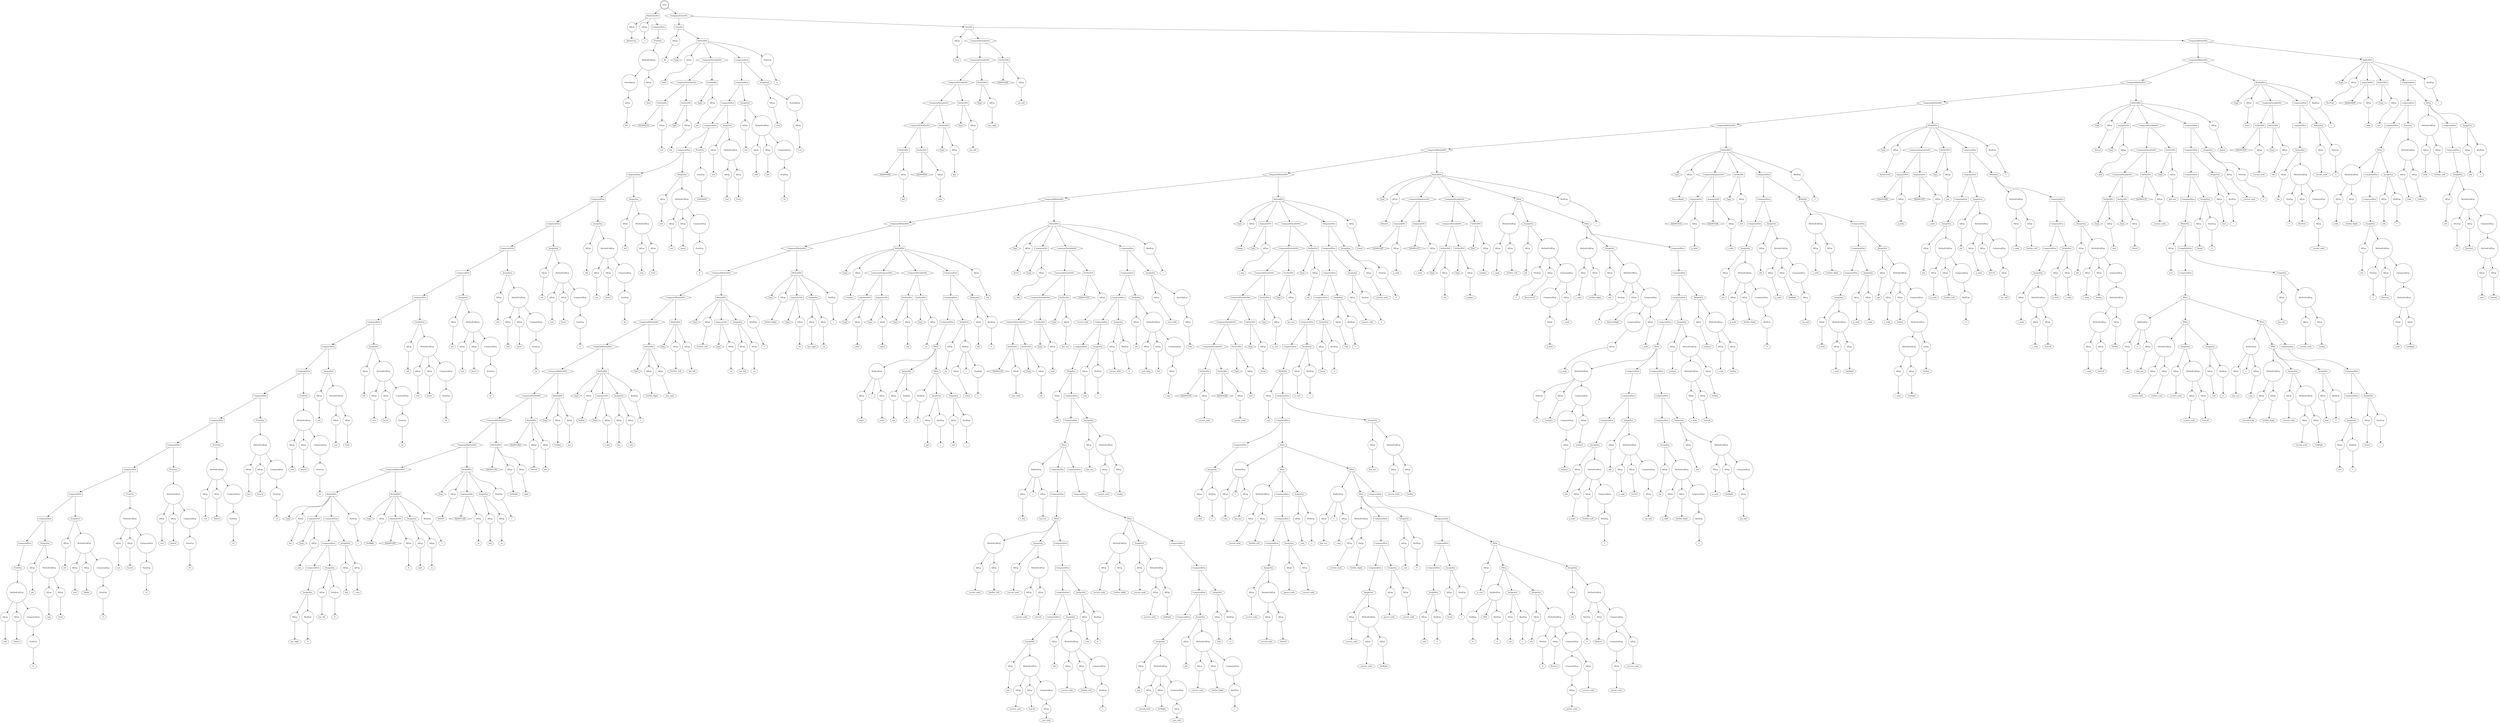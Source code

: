 digraph my_graph {
-1261389152;
-1261389152[label = "Goal", shape = "doublecircle"];
-1261389152->-1261434320;
-1261434320[label = "MainClassNtt", shape = "box"];
-1261434320->-1261433984
-1261433984[label = "IdExp", shape = "circle"];
-1261433984->-1261433968;
-1261433968[label = "BinaryTree"];
-1261434320->-1261434032
-1261434032[label = "IdExp", shape = "circle"];
-1261434032->-1261434016;
-1261434016[label = "a"];
-1261434320->-1261434272;
-1261434272[label = "CompoundStm", shape = "polygon"];
-1261434272->-1259339120;
-1259339120[label = "PrintStm", shape = "ellipse"];
-1259339120->-1261434224
-1261434224[label = "MethodCallExp", shape = "circle"];
-1261434224->-1261434128
-1261434128[label = "NewObjExp", shape = "circle"];
-1261434128->-1261434080
-1261434080[label = "IdExp", shape = "circle"];
-1261434080->-1261434064;
-1261434064[label = "BT"];
-1261434224->-1261434176
-1261434176[label = "IdExp", shape = "circle"];
-1261434176->-1261434160;
-1261434160[label = "Start"];
-1261389152->-1261389104;
-1261389104[label = "CompoundClassNtt", shape = "hexagon"];
-1261389104->-1261429472;
-1261429472[label = "ClassNtt", shape = "box"];
-1261429472->-1261434368
-1261434368[label = "IdExp", shape = "circle"];
-1261434368->-1261434352;
-1261434352[label = "BT"];
-1261429472->-1250949232;
-1250949232[label = "MethodNtt", shape = "box"];
-1250949232->-1259339184;
-1259339184[label = "Type", shape = "diamond" ];
-1250949232->-1261434416
-1261434416[label = "IdExp", shape = "circle"];
-1261434416->-1261434400;
-1261434400[label = "Start"];
-1250949232->-1261434944;
-1261434944[label = "CompoundVariableNtt", shape = "hexagon"];
-1261434944->-1261434800;
-1261434800[label = "CompoundVariableNtt", shape = "hexagon"];
-1261434800->-1261434608;
-1261434608[label = "VarDeclNtt", shape = "box"];
-1261434608->-1261434512;
-1261434512[label = "0xb4f00210", shape = "diamond" ];
-1261434608->-1261434560
-1261434560[label = "IdExp", shape = "circle"];
-1261434560->-1261434544;
-1261434544[label = "root"];
-1261434800->-1261434752;
-1261434752[label = "VarDeclNtt", shape = "box"];
-1261434752->-1259339376;
-1259339376[label = "Type", shape = "diamond" ];
-1261434752->-1261434704
-1261434704[label = "IdExp", shape = "circle"];
-1261434704->-1261434688;
-1261434688[label = "ntb"];
-1261434944->-1261434896;
-1261434896[label = "VarDeclNtt", shape = "box"];
-1261434896->-1259339472;
-1259339472[label = "Type", shape = "diamond" ];
-1261434896->-1261434848
-1261434848[label = "IdExp", shape = "circle"];
-1261434848->-1261434832;
-1261434832[label = "nti"];
-1250949232->-1261429328;
-1261429328[label = "CompoundStm", shape = "polygon"];
-1261429328->-1261429280;
-1261429280[label = "CompoundStm", shape = "polygon"];
-1261429280->-1261429232;
-1261429232[label = "CompoundStm", shape = "polygon"];
-1261429232->-1261429184;
-1261429184[label = "CompoundStm", shape = "polygon"];
-1261429184->-1261429136;
-1261429136[label = "CompoundStm", shape = "polygon"];
-1261429136->-1261429088;
-1261429088[label = "CompoundStm", shape = "polygon"];
-1261429088->-1261429040;
-1261429040[label = "CompoundStm", shape = "polygon"];
-1261429040->-1261428992;
-1261428992[label = "CompoundStm", shape = "polygon"];
-1261428992->-1261428944;
-1261428944[label = "CompoundStm", shape = "polygon"];
-1261428944->-1261428896;
-1261428896[label = "CompoundStm", shape = "polygon"];
-1261428896->-1261428848;
-1261428848[label = "CompoundStm", shape = "polygon"];
-1261428848->-1261428800;
-1261428800[label = "CompoundStm", shape = "polygon"];
-1261428800->-1261428752;
-1261428752[label = "CompoundStm", shape = "polygon"];
-1261428752->-1261428704;
-1261428704[label = "CompoundStm", shape = "polygon"];
-1261428704->-1261428656;
-1261428656[label = "CompoundStm", shape = "polygon"];
-1261428656->-1261428608;
-1261428608[label = "CompoundStm", shape = "polygon"];
-1261428608->-1261428560;
-1261428560[label = "CompoundStm", shape = "polygon"];
-1261428560->-1261428512;
-1261428512[label = "CompoundStm", shape = "polygon"];
-1261428512->-1261428464;
-1261428464[label = "CompoundStm", shape = "polygon"];
-1261428464->-1261428416;
-1261428416[label = "CompoundStm", shape = "polygon"];
-1261428416->-1261428368;
-1261428368[label = "CompoundStm", shape = "polygon"];
-1261428368->-1259337520;
-1259337520[label = "PrintStm", shape = "ellipse"];
-1259337520->-1261428320
-1261428320[label = "MethodCallExp", shape = "circle"];
-1261428320->-1261428128
-1261428128[label = "IdExp", shape = "circle"];
-1261428128->-1261428112;
-1261428112[label = "root"];
-1261428320->-1261428176
-1261428176[label = "IdExp", shape = "circle"];
-1261428176->-1261428160;
-1261428160[label = "Search"];
-1261428320->-1261428272;
-1261428272[label = "CompoundExp", shape = "circle"];
-1261428272->-1261428224
-1261428224[label = "NumExp", shape = "circle"];
-1261428224->-1261428208;
-1261428208[label = "12"];
-1261428416->-1261428080;
-1261428080[label = "AssignStm", shape = "ellipse"];
-1261428080->-1261427888
-1261427888[label = "IdExp", shape = "circle"];
-1261427888->-1261427872;
-1261427872[label = "ntb"];
-1261428080->-1261428032
-1261428032[label = "MethodCallExp", shape = "circle"];
-1261428032->-1261427936
-1261427936[label = "IdExp", shape = "circle"];
-1261427936->-1261427920;
-1261427920[label = "root"];
-1261428032->-1261427984
-1261427984[label = "IdExp", shape = "circle"];
-1261427984->-1261427968;
-1261427968[label = "Print"];
-1261428464->-1261427840;
-1261427840[label = "AssignStm", shape = "ellipse"];
-1261427840->-1261433696
-1261433696[label = "IdExp", shape = "circle"];
-1261433696->-1261433680;
-1261433680[label = "ntb"];
-1261427840->-1261427792
-1261427792[label = "MethodCallExp", shape = "circle"];
-1261427792->-1261433744
-1261433744[label = "IdExp", shape = "circle"];
-1261433744->-1261433728;
-1261433728[label = "root"];
-1261427792->-1261433792
-1261433792[label = "IdExp", shape = "circle"];
-1261433792->-1261433776;
-1261433776[label = "Delete"];
-1261427792->-1261427744;
-1261427744[label = "CompoundExp", shape = "circle"];
-1261427744->-1261433840
-1261433840[label = "NumExp", shape = "circle"];
-1261433840->-1261433824;
-1261433824[label = "12"];
-1261428512->-1259337200;
-1259337200[label = "PrintStm", shape = "ellipse"];
-1259337200->-1261433648
-1261433648[label = "MethodCallExp", shape = "circle"];
-1261433648->-1261433456
-1261433456[label = "IdExp", shape = "circle"];
-1261433456->-1261433440;
-1261433440[label = "root"];
-1261433648->-1261433504
-1261433504[label = "IdExp", shape = "circle"];
-1261433504->-1261433488;
-1261433488[label = "Search"];
-1261433648->-1261433600;
-1261433600[label = "CompoundExp", shape = "circle"];
-1261433600->-1261433552
-1261433552[label = "NumExp", shape = "circle"];
-1261433552->-1261433536;
-1261433536[label = "12"];
-1261428560->-1259337104;
-1259337104[label = "PrintStm", shape = "ellipse"];
-1259337104->-1261433408
-1261433408[label = "MethodCallExp", shape = "circle"];
-1261433408->-1261433216
-1261433216[label = "IdExp", shape = "circle"];
-1261433216->-1261433200;
-1261433200[label = "root"];
-1261433408->-1261433264
-1261433264[label = "IdExp", shape = "circle"];
-1261433264->-1261433248;
-1261433248[label = "Search"];
-1261433408->-1261433360;
-1261433360[label = "CompoundExp", shape = "circle"];
-1261433360->-1261433312
-1261433312[label = "NumExp", shape = "circle"];
-1261433312->-1261433296;
-1261433296[label = "50"];
-1261428608->-1259337008;
-1259337008[label = "PrintStm", shape = "ellipse"];
-1259337008->-1261433168
-1261433168[label = "MethodCallExp", shape = "circle"];
-1261433168->-1261432976
-1261432976[label = "IdExp", shape = "circle"];
-1261432976->-1261432960;
-1261432960[label = "root"];
-1261433168->-1261433024
-1261433024[label = "IdExp", shape = "circle"];
-1261433024->-1261433008;
-1261433008[label = "Search"];
-1261433168->-1261433120;
-1261433120[label = "CompoundExp", shape = "circle"];
-1261433120->-1261433072
-1261433072[label = "NumExp", shape = "circle"];
-1261433072->-1261433056;
-1261433056[label = "16"];
-1261428656->-1259336912;
-1259336912[label = "PrintStm", shape = "ellipse"];
-1259336912->-1261432928
-1261432928[label = "MethodCallExp", shape = "circle"];
-1261432928->-1261432736
-1261432736[label = "IdExp", shape = "circle"];
-1261432736->-1261432720;
-1261432720[label = "root"];
-1261432928->-1261432784
-1261432784[label = "IdExp", shape = "circle"];
-1261432784->-1261432768;
-1261432768[label = "Search"];
-1261432928->-1261432880;
-1261432880[label = "CompoundExp", shape = "circle"];
-1261432880->-1261432832
-1261432832[label = "NumExp", shape = "circle"];
-1261432832->-1261432816;
-1261432816[label = "12"];
-1261428704->-1259336816;
-1259336816[label = "PrintStm", shape = "ellipse"];
-1259336816->-1261432688
-1261432688[label = "MethodCallExp", shape = "circle"];
-1261432688->-1261432496
-1261432496[label = "IdExp", shape = "circle"];
-1261432496->-1261432480;
-1261432480[label = "root"];
-1261432688->-1261432544
-1261432544[label = "IdExp", shape = "circle"];
-1261432544->-1261432528;
-1261432528[label = "Search"];
-1261432688->-1261432640;
-1261432640[label = "CompoundExp", shape = "circle"];
-1261432640->-1261432592
-1261432592[label = "NumExp", shape = "circle"];
-1261432592->-1261432576;
-1261432576[label = "24"];
-1261428752->-1261432448;
-1261432448[label = "AssignStm", shape = "ellipse"];
-1261432448->-1261432256
-1261432256[label = "IdExp", shape = "circle"];
-1261432256->-1261432240;
-1261432240[label = "ntb"];
-1261432448->-1261432400
-1261432400[label = "MethodCallExp", shape = "circle"];
-1261432400->-1261432304
-1261432304[label = "IdExp", shape = "circle"];
-1261432304->-1261432288;
-1261432288[label = "root"];
-1261432400->-1261432352
-1261432352[label = "IdExp", shape = "circle"];
-1261432352->-1261432336;
-1261432336[label = "Print"];
-1261428800->-1261432208;
-1261432208[label = "AssignStm", shape = "ellipse"];
-1261432208->-1261431920
-1261431920[label = "IdExp", shape = "circle"];
-1261431920->-1261431904;
-1261431904[label = "ntb"];
-1261432208->-1261432160
-1261432160[label = "MethodCallExp", shape = "circle"];
-1261432160->-1261431968
-1261431968[label = "IdExp", shape = "circle"];
-1261431968->-1261431952;
-1261431952[label = "root"];
-1261432160->-1261432016
-1261432016[label = "IdExp", shape = "circle"];
-1261432016->-1261432000;
-1261432000[label = "Insert"];
-1261432160->-1261432112;
-1261432112[label = "CompoundExp", shape = "circle"];
-1261432112->-1261432064
-1261432064[label = "NumExp", shape = "circle"];
-1261432064->-1261432048;
-1261432048[label = "14"];
-1261428848->-1261431872;
-1261431872[label = "AssignStm", shape = "ellipse"];
-1261431872->-1261431584
-1261431584[label = "IdExp", shape = "circle"];
-1261431584->-1261431568;
-1261431568[label = "ntb"];
-1261431872->-1261431824
-1261431824[label = "MethodCallExp", shape = "circle"];
-1261431824->-1261431632
-1261431632[label = "IdExp", shape = "circle"];
-1261431632->-1261431616;
-1261431616[label = "root"];
-1261431824->-1261431680
-1261431680[label = "IdExp", shape = "circle"];
-1261431680->-1261431664;
-1261431664[label = "Insert"];
-1261431824->-1261431776;
-1261431776[label = "CompoundExp", shape = "circle"];
-1261431776->-1261431728
-1261431728[label = "NumExp", shape = "circle"];
-1261431728->-1261431712;
-1261431712[label = "28"];
-1261428896->-1261431536;
-1261431536[label = "AssignStm", shape = "ellipse"];
-1261431536->-1261431248
-1261431248[label = "IdExp", shape = "circle"];
-1261431248->-1261431232;
-1261431232[label = "ntb"];
-1261431536->-1261431488
-1261431488[label = "MethodCallExp", shape = "circle"];
-1261431488->-1261431296
-1261431296[label = "IdExp", shape = "circle"];
-1261431296->-1261431280;
-1261431280[label = "root"];
-1261431488->-1261431344
-1261431344[label = "IdExp", shape = "circle"];
-1261431344->-1261431328;
-1261431328[label = "Insert"];
-1261431488->-1261431440;
-1261431440[label = "CompoundExp", shape = "circle"];
-1261431440->-1261431392
-1261431392[label = "NumExp", shape = "circle"];
-1261431392->-1261431376;
-1261431376[label = "20"];
-1261428944->-1261431200;
-1261431200[label = "AssignStm", shape = "ellipse"];
-1261431200->-1261430912
-1261430912[label = "IdExp", shape = "circle"];
-1261430912->-1261430896;
-1261430896[label = "ntb"];
-1261431200->-1261431152
-1261431152[label = "MethodCallExp", shape = "circle"];
-1261431152->-1261430960
-1261430960[label = "IdExp", shape = "circle"];
-1261430960->-1261430944;
-1261430944[label = "root"];
-1261431152->-1261431008
-1261431008[label = "IdExp", shape = "circle"];
-1261431008->-1261430992;
-1261430992[label = "Insert"];
-1261431152->-1261431104;
-1261431104[label = "CompoundExp", shape = "circle"];
-1261431104->-1261431056
-1261431056[label = "NumExp", shape = "circle"];
-1261431056->-1261431040;
-1261431040[label = "12"];
-1261428992->-1261430864;
-1261430864[label = "AssignStm", shape = "ellipse"];
-1261430864->-1261436720
-1261436720[label = "IdExp", shape = "circle"];
-1261436720->-1261436704;
-1261436704[label = "ntb"];
-1261430864->-1261430816
-1261430816[label = "MethodCallExp", shape = "circle"];
-1261430816->-1261436768
-1261436768[label = "IdExp", shape = "circle"];
-1261436768->-1261436752;
-1261436752[label = "root"];
-1261430816->-1261436816
-1261436816[label = "IdExp", shape = "circle"];
-1261436816->-1261436800;
-1261436800[label = "Insert"];
-1261430816->-1261436912;
-1261436912[label = "CompoundExp", shape = "circle"];
-1261436912->-1261436864
-1261436864[label = "NumExp", shape = "circle"];
-1261436864->-1261436848;
-1261436848[label = "4"];
-1261429040->-1261436672;
-1261436672[label = "AssignStm", shape = "ellipse"];
-1261436672->-1261436384
-1261436384[label = "IdExp", shape = "circle"];
-1261436384->-1261436368;
-1261436368[label = "ntb"];
-1261436672->-1261436624
-1261436624[label = "MethodCallExp", shape = "circle"];
-1261436624->-1261436432
-1261436432[label = "IdExp", shape = "circle"];
-1261436432->-1261436416;
-1261436416[label = "root"];
-1261436624->-1261436480
-1261436480[label = "IdExp", shape = "circle"];
-1261436480->-1261436464;
-1261436464[label = "Insert"];
-1261436624->-1261436576;
-1261436576[label = "CompoundExp", shape = "circle"];
-1261436576->-1261436528
-1261436528[label = "NumExp", shape = "circle"];
-1261436528->-1261436512;
-1261436512[label = "24"];
-1261429088->-1261436336;
-1261436336[label = "AssignStm", shape = "ellipse"];
-1261436336->-1261436144
-1261436144[label = "IdExp", shape = "circle"];
-1261436144->-1261436128;
-1261436128[label = "ntb"];
-1261436336->-1261436288
-1261436288[label = "MethodCallExp", shape = "circle"];
-1261436288->-1261436192
-1261436192[label = "IdExp", shape = "circle"];
-1261436192->-1261436176;
-1261436176[label = "root"];
-1261436288->-1261436240
-1261436240[label = "IdExp", shape = "circle"];
-1261436240->-1261436224;
-1261436224[label = "Print"];
-1261429136->-1261436096;
-1261436096[label = "AssignStm", shape = "ellipse"];
-1261436096->-1261435808
-1261435808[label = "IdExp", shape = "circle"];
-1261435808->-1261435792;
-1261435792[label = "ntb"];
-1261436096->-1261436048
-1261436048[label = "MethodCallExp", shape = "circle"];
-1261436048->-1261435856
-1261435856[label = "IdExp", shape = "circle"];
-1261435856->-1261435840;
-1261435840[label = "root"];
-1261436048->-1261435904
-1261435904[label = "IdExp", shape = "circle"];
-1261435904->-1261435888;
-1261435888[label = "Insert"];
-1261436048->-1261436000;
-1261436000[label = "CompoundExp", shape = "circle"];
-1261436000->-1261435952
-1261435952[label = "NumExp", shape = "circle"];
-1261435952->-1261435936;
-1261435936[label = "8"];
-1261429184->-1259335792;
-1259335792[label = "PrintStm", shape = "ellipse"];
-1259335792->-1261435760
-1261435760[label = "NumExp", shape = "circle"];
-1261435760->-1261435744;
-1261435744[label = "100000000"];
-1261429232->-1261435712;
-1261435712[label = "AssignStm", shape = "ellipse"];
-1261435712->-1261435520
-1261435520[label = "IdExp", shape = "circle"];
-1261435520->-1261435504;
-1261435504[label = "ntb"];
-1261435712->-1261435664
-1261435664[label = "MethodCallExp", shape = "circle"];
-1261435664->-1261435568
-1261435568[label = "IdExp", shape = "circle"];
-1261435568->-1261435552;
-1261435552[label = "root"];
-1261435664->-1261435616
-1261435616[label = "IdExp", shape = "circle"];
-1261435616->-1261435600;
-1261435600[label = "Print"];
-1261429280->-1261435472;
-1261435472[label = "AssignStm", shape = "ellipse"];
-1261435472->-1261435184
-1261435184[label = "IdExp", shape = "circle"];
-1261435184->-1261435168;
-1261435168[label = "ntb"];
-1261435472->-1261435424
-1261435424[label = "MethodCallExp", shape = "circle"];
-1261435424->-1261435232
-1261435232[label = "IdExp", shape = "circle"];
-1261435232->-1261435216;
-1261435216[label = "root"];
-1261435424->-1261435280
-1261435280[label = "IdExp", shape = "circle"];
-1261435280->-1261435264;
-1261435264[label = "Init"];
-1261435424->-1261435376;
-1261435376[label = "CompoundExp", shape = "circle"];
-1261435376->-1261435328
-1261435328[label = "NumExp", shape = "circle"];
-1261435328->-1261435312;
-1261435312[label = "16"];
-1261429328->-1261435136;
-1261435136[label = "AssignStm", shape = "ellipse"];
-1261435136->-1261434992
-1261434992[label = "IdExp", shape = "circle"];
-1261434992->-1261434976;
-1261434976[label = "root"];
-1261435136->-1261435088
-1261435088[label = "NewObjExp", shape = "circle"];
-1261435088->-1261435040
-1261435040[label = "IdExp", shape = "circle"];
-1261435040->-1261435024;
-1261435024[label = "Tree"];
-1250949232->-1261429376
-1261429376[label = "NumExp", shape = "circle"];
-1261429376->-1261429360;
-1261429360[label = "0"];
-1261389104->-1261389056;
-1261389056[label = "ClassNtt", shape = "box"];
-1261389056->-1261429568
-1261429568[label = "IdExp", shape = "circle"];
-1261429568->-1261429552;
-1261429552[label = "Tree"];
-1261389056->-1261430720;
-1261430720[label = "CompoundVariableNtt", shape = "hexagon"];
-1261430720->-1261430480;
-1261430480[label = "CompoundVariableNtt", shape = "hexagon"];
-1261430480->-1261430336;
-1261430336[label = "CompoundVariableNtt", shape = "hexagon"];
-1261430336->-1261430192;
-1261430192[label = "CompoundVariableNtt", shape = "hexagon"];
-1261430192->-1261430048;
-1261430048[label = "CompoundVariableNtt", shape = "hexagon"];
-1261430048->-1261429760;
-1261429760[label = "VarDeclNtt", shape = "box"];
-1261429760->-1261429664;
-1261429664[label = "0xb4f00890", shape = "diamond" ];
-1261429760->-1261429712
-1261429712[label = "IdExp", shape = "circle"];
-1261429712->-1261429696;
-1261429696[label = "left"];
-1261430048->-1261430000;
-1261430000[label = "VarDeclNtt", shape = "box"];
-1261430000->-1261429904;
-1261429904[label = "0xb4f00830", shape = "diamond" ];
-1261430000->-1261429952
-1261429952[label = "IdExp", shape = "circle"];
-1261429952->-1261429936;
-1261429936[label = "right"];
-1261430192->-1261430144;
-1261430144[label = "VarDeclNtt", shape = "box"];
-1261430144->-1259333680;
-1259333680[label = "Type", shape = "diamond" ];
-1261430144->-1261430096
-1261430096[label = "IdExp", shape = "circle"];
-1261430096->-1261430080;
-1261430080[label = "key"];
-1261430336->-1261430288;
-1261430288[label = "VarDeclNtt", shape = "box"];
-1261430288->-1259333776;
-1259333776[label = "Type", shape = "diamond" ];
-1261430288->-1261430240
-1261430240[label = "IdExp", shape = "circle"];
-1261430240->-1261430224;
-1261430224[label = "has_left"];
-1261430480->-1261430432;
-1261430432[label = "VarDeclNtt", shape = "box"];
-1261430432->-1259333872;
-1259333872[label = "Type", shape = "diamond" ];
-1261430432->-1261430384
-1261430384[label = "IdExp", shape = "circle"];
-1261430384->-1261430368;
-1261430368[label = "has_right"];
-1261430720->-1261430672;
-1261430672[label = "VarDeclNtt", shape = "box"];
-1261430672->-1261430576;
-1261430576[label = "0xb4f016b0", shape = "diamond" ];
-1261430672->-1261430624
-1261430624[label = "IdExp", shape = "circle"];
-1261430624->-1261430608;
-1261430608[label = "my_null"];
-1261389056->-1261389008;
-1261389008[label = "CompoundMethodNtt", shape = "hexagon"];
-1261389008->-1261392608;
-1261392608[label = "CompoundMethodNtt", shape = "hexagon"];
-1261392608->-1261391504;
-1261391504[label = "CompoundMethodNtt", shape = "hexagon"];
-1261391504->-1261399808;
-1261399808[label = "CompoundMethodNtt", shape = "hexagon"];
-1261399808->-1261403120;
-1261403120[label = "CompoundMethodNtt", shape = "hexagon"];
-1261403120->-1261400288;
-1261400288[label = "CompoundMethodNtt", shape = "hexagon"];
-1261400288->-1261407440;
-1261407440[label = "CompoundMethodNtt", shape = "hexagon"];
-1261407440->-1261412432;
-1261412432[label = "CompoundMethodNtt", shape = "hexagon"];
-1261412432->-1261418768;
-1261418768[label = "CompoundMethodNtt", shape = "hexagon"];
-1261418768->-1261422800;
-1261422800[label = "CompoundMethodNtt", shape = "hexagon"];
-1261422800->-1261422320;
-1261422320[label = "CompoundMethodNtt", shape = "hexagon"];
-1261422320->-1261421840;
-1261421840[label = "CompoundMethodNtt", shape = "hexagon"];
-1261421840->-1261421696;
-1261421696[label = "CompoundMethodNtt", shape = "hexagon"];
-1261421696->-1261427696;
-1261427696[label = "CompoundMethodNtt", shape = "hexagon"];
-1261427696->-1261427216;
-1261427216[label = "CompoundMethodNtt", shape = "hexagon"];
-1261427216->-1261427072;
-1261427072[label = "CompoundMethodNtt", shape = "hexagon"];
-1261427072->-1261426832;
-1261426832[label = "CompoundMethodNtt", shape = "hexagon"];
-1261426832->-1261426592;
-1261426592[label = "CompoundMethodNtt", shape = "hexagon"];
-1261426592->-1261426016;
-1261426016[label = "CompoundMethodNtt", shape = "hexagon"];
-1261426016->-1250949744;
-1250949744[label = "MethodNtt", shape = "box"];
-1250949744->-1259334064;
-1259334064[label = "Type", shape = "diamond" ];
-1250949744->-1261430768
-1261430768[label = "IdExp", shape = "circle"];
-1261430768->-1261430752;
-1261430752[label = "Init"];
-1250949744->-1261424720;
-1261424720[label = "ArgumentNtt", shape = "box"];
-1261424720->-1259334128;
-1259334128[label = "Type", shape = "diamond" ];
-1261424720->-1261424672
-1261424672[label = "IdExp", shape = "circle"];
-1261424672->-1261424656;
-1261424656[label = "v_key"];
-1250949744->-1261425344;
-1261425344[label = "CompoundStm", shape = "polygon"];
-1261425344->-1261425296;
-1261425296[label = "CompoundStm", shape = "polygon"];
-1261425296->-1261425248;
-1261425248[label = "CompoundStm", shape = "polygon"];
-1261425248->-1261425200;
-1261425200[label = "AssignStm", shape = "ellipse"];
-1261425200->-1261425104
-1261425104[label = "IdExp", shape = "circle"];
-1261425104->-1261425088;
-1261425088[label = "has_right"];
-1261425200->-1261425152
-1261425152[label = "BoolExp", shape = "circle"];
-1261425152->-1261425136;
-1261425136[label = "0"];
-1261425296->-1261425056;
-1261425056[label = "AssignStm", shape = "ellipse"];
-1261425056->-1261424960
-1261424960[label = "IdExp", shape = "circle"];
-1261424960->-1261424944;
-1261424944[label = "has_left"];
-1261425056->-1261425008
-1261425008[label = "BoolExp", shape = "circle"];
-1261425008->-1261424992;
-1261424992[label = "0"];
-1261425344->-1261424912;
-1261424912[label = "AssignStm", shape = "ellipse"];
-1261424912->-1261424816
-1261424816[label = "IdExp", shape = "circle"];
-1261424816->-1261424800;
-1261424800[label = "key"];
-1261424912->-1261424864
-1261424864[label = "IdExp", shape = "circle"];
-1261424864->-1261424848;
-1261424848[label = "v_key"];
-1250949744->-1261425392
-1261425392[label = "BoolExp", shape = "circle"];
-1261425392->-1261425376;
-1261425376[label = "1"];
-1261426016->-1250949936;
-1250949936[label = "MethodNtt", shape = "box"];
-1250949936->-1259334352;
-1259334352[label = "Type", shape = "diamond" ];
-1250949936->-1261425488
-1261425488[label = "IdExp", shape = "circle"];
-1261425488->-1261425472;
-1261425472[label = "SetRight"];
-1250949936->-1261425680;
-1261425680[label = "ArgumentNtt", shape = "box"];
-1261425680->-1261425584;
-1261425584[label = "0xb4f014d0", shape = "diamond" ];
-1261425680->-1261425632
-1261425632[label = "IdExp", shape = "circle"];
-1261425632->-1261425616;
-1261425616[label = "rn"];
-1250949936->-1261425872;
-1261425872[label = "AssignStm", shape = "ellipse"];
-1261425872->-1261425776
-1261425776[label = "IdExp", shape = "circle"];
-1261425776->-1261425760;
-1261425760[label = "right"];
-1261425872->-1261425824
-1261425824[label = "IdExp", shape = "circle"];
-1261425824->-1261425808;
-1261425808[label = "rn"];
-1250949936->-1261425968
-1261425968[label = "BoolExp", shape = "circle"];
-1261425968->-1261425952;
-1261425952[label = "1"];
-1261426592->-1250950128;
-1250950128[label = "MethodNtt", shape = "box"];
-1250950128->-1259334608;
-1259334608[label = "Type", shape = "diamond" ];
-1250950128->-1261426064
-1261426064[label = "IdExp", shape = "circle"];
-1261426064->-1261426048;
-1261426048[label = "SetLeft"];
-1250950128->-1261426256;
-1261426256[label = "ArgumentNtt", shape = "box"];
-1261426256->-1261426160;
-1261426160[label = "0xb4f013d0", shape = "diamond" ];
-1261426256->-1261426208
-1261426208[label = "IdExp", shape = "circle"];
-1261426208->-1261426192;
-1261426192[label = "ln"];
-1250950128->-1261426448;
-1261426448[label = "AssignStm", shape = "ellipse"];
-1261426448->-1261426352
-1261426352[label = "IdExp", shape = "circle"];
-1261426352->-1261426336;
-1261426336[label = "left"];
-1261426448->-1261426400
-1261426400[label = "IdExp", shape = "circle"];
-1261426400->-1261426384;
-1261426384[label = "ln"];
-1250950128->-1261426544
-1261426544[label = "BoolExp", shape = "circle"];
-1261426544->-1261426528;
-1261426528[label = "1"];
-1261426832->-1250950256;
-1250950256[label = "MethodNtt", shape = "box"];
-1250950256->-1261426688;
-1261426688[label = "0xb4f01330", shape = "diamond" ];
-1250950256->-1261426736
-1261426736[label = "IdExp", shape = "circle"];
-1261426736->-1261426720;
-1261426720[label = "GetRight"];
-1250950256->-1261426784
-1261426784[label = "IdExp", shape = "circle"];
-1261426784->-1261426768;
-1261426768[label = "right"];
-1261427072->-1250950384;
-1250950384[label = "MethodNtt", shape = "box"];
-1250950384->-1261426928;
-1261426928[label = "0xb4f012b0", shape = "diamond" ];
-1250950384->-1261426976
-1261426976[label = "IdExp", shape = "circle"];
-1261426976->-1261426960;
-1261426960[label = "GetLeft"];
-1250950384->-1261427024
-1261427024[label = "IdExp", shape = "circle"];
-1261427024->-1261427008;
-1261427008[label = "left"];
-1261427216->-1250950512;
-1250950512[label = "MethodNtt", shape = "box"];
-1250950512->-1259335120;
-1259335120[label = "Type", shape = "diamond" ];
-1250950512->-1261427120
-1261427120[label = "IdExp", shape = "circle"];
-1261427120->-1261427104;
-1261427104[label = "GetKey"];
-1250950512->-1261427168
-1261427168[label = "IdExp", shape = "circle"];
-1261427168->-1261427152;
-1261427152[label = "key"];
-1261427696->-1250950640;
-1250950640[label = "MethodNtt", shape = "box"];
-1250950640->-1259335248;
-1259335248[label = "Type", shape = "diamond" ];
-1250950640->-1261427264
-1261427264[label = "IdExp", shape = "circle"];
-1261427264->-1261427248;
-1261427248[label = "SetKey"];
-1250950640->-1261427360;
-1261427360[label = "ArgumentNtt", shape = "box"];
-1261427360->-1259335344;
-1259335344[label = "Type", shape = "diamond" ];
-1261427360->-1261427312
-1261427312[label = "IdExp", shape = "circle"];
-1261427312->-1261427296;
-1261427296[label = "v_key"];
-1250950640->-1261427552;
-1261427552[label = "AssignStm", shape = "ellipse"];
-1261427552->-1261427456
-1261427456[label = "IdExp", shape = "circle"];
-1261427456->-1261427440;
-1261427440[label = "key"];
-1261427552->-1261427504
-1261427504[label = "IdExp", shape = "circle"];
-1261427504->-1261427488;
-1261427488[label = "v_key"];
-1250950640->-1261427648
-1261427648[label = "BoolExp", shape = "circle"];
-1261427648->-1261427632;
-1261427632[label = "1"];
-1261421696->-1250950768;
-1250950768[label = "MethodNtt", shape = "box"];
-1250950768->-1259335472;
-1259335472[label = "Type", shape = "diamond" ];
-1250950768->-1261421600
-1261421600[label = "IdExp", shape = "circle"];
-1261421600->-1261421584;
-1261421584[label = "GetHas_Right"];
-1250950768->-1261421648
-1261421648[label = "IdExp", shape = "circle"];
-1261421648->-1261421632;
-1261421632[label = "has_right"];
-1261421840->-1250950896;
-1250950896[label = "MethodNtt", shape = "box"];
-1250950896->-1259335600;
-1259335600[label = "Type", shape = "diamond" ];
-1250950896->-1261421744
-1261421744[label = "IdExp", shape = "circle"];
-1261421744->-1261421728;
-1261421728[label = "GetHas_Left"];
-1250950896->-1261421792
-1261421792[label = "IdExp", shape = "circle"];
-1261421792->-1261421776;
-1261421776[label = "has_left"];
-1261422320->-1250951088;
-1250951088[label = "MethodNtt", shape = "box"];
-1250951088->-1259331632;
-1259331632[label = "Type", shape = "diamond" ];
-1250951088->-1261421888
-1261421888[label = "IdExp", shape = "circle"];
-1261421888->-1261421872;
-1261421872[label = "SetHas_Left"];
-1250951088->-1261421984;
-1261421984[label = "ArgumentNtt", shape = "box"];
-1261421984->-1259331728;
-1259331728[label = "Type", shape = "diamond" ];
-1261421984->-1261421936
-1261421936[label = "IdExp", shape = "circle"];
-1261421936->-1261421920;
-1261421920[label = "val"];
-1250951088->-1261422176;
-1261422176[label = "AssignStm", shape = "ellipse"];
-1261422176->-1261422080
-1261422080[label = "IdExp", shape = "circle"];
-1261422080->-1261422064;
-1261422064[label = "has_left"];
-1261422176->-1261422128
-1261422128[label = "IdExp", shape = "circle"];
-1261422128->-1261422112;
-1261422112[label = "val"];
-1250951088->-1261422272
-1261422272[label = "BoolExp", shape = "circle"];
-1261422272->-1261422256;
-1261422256[label = "1"];
-1261422800->-1250943024;
-1250943024[label = "MethodNtt", shape = "box"];
-1250943024->-1259331888;
-1259331888[label = "Type", shape = "diamond" ];
-1250943024->-1261422368
-1261422368[label = "IdExp", shape = "circle"];
-1261422368->-1261422352;
-1261422352[label = "SetHas_Right"];
-1250943024->-1261422464;
-1261422464[label = "ArgumentNtt", shape = "box"];
-1261422464->-1259331984;
-1259331984[label = "Type", shape = "diamond" ];
-1261422464->-1261422416
-1261422416[label = "IdExp", shape = "circle"];
-1261422416->-1261422400;
-1261422400[label = "val"];
-1250943024->-1261422656;
-1261422656[label = "AssignStm", shape = "ellipse"];
-1261422656->-1261422560
-1261422560[label = "IdExp", shape = "circle"];
-1261422560->-1261422544;
-1261422544[label = "has_right"];
-1261422656->-1261422608
-1261422608[label = "IdExp", shape = "circle"];
-1261422608->-1261422592;
-1261422592[label = "val"];
-1250943024->-1261422752
-1261422752[label = "BoolExp", shape = "circle"];
-1261422752->-1261422736;
-1261422736[label = "1"];
-1261418768->-1250943280;
-1250943280[label = "MethodNtt", shape = "box"];
-1250943280->-1259332112;
-1259332112[label = "Type", shape = "diamond" ];
-1250943280->-1261422848
-1261422848[label = "IdExp", shape = "circle"];
-1261422848->-1261422832;
-1261422832[label = "Compare"];
-1250943280->-1261423136;
-1261423136[label = "CompoundArgumentNtt", shape = "hexagon"];
-1261423136->-1261422944;
-1261422944[label = "ArgumentNtt", shape = "box"];
-1261422944->-1259332208;
-1259332208[label = "Type", shape = "diamond" ];
-1261422944->-1261422896
-1261422896[label = "IdExp", shape = "circle"];
-1261422896->-1261422880;
-1261422880[label = "num1"];
-1261423136->-1261423088;
-1261423088[label = "ArgumentNtt", shape = "box"];
-1261423088->-1259332304;
-1259332304[label = "Type", shape = "diamond" ];
-1261423088->-1261423040
-1261423040[label = "IdExp", shape = "circle"];
-1261423040->-1261423024;
-1261423024[label = "num2"];
-1250943280->-1261423424;
-1261423424[label = "CompoundVariableNtt", shape = "hexagon"];
-1261423424->-1261423232;
-1261423232[label = "VarDeclNtt", shape = "box"];
-1261423232->-1259332400;
-1259332400[label = "Type", shape = "diamond" ];
-1261423232->-1261423184
-1261423184[label = "IdExp", shape = "circle"];
-1261423184->-1261423168;
-1261423168[label = "ntb"];
-1261423424->-1261423376;
-1261423376[label = "VarDeclNtt", shape = "box"];
-1261423376->-1259332464;
-1259332464[label = "Type", shape = "diamond" ];
-1261423376->-1261423328
-1261423328[label = "IdExp", shape = "circle"];
-1261423328->-1261423312;
-1261423312[label = "nti"];
-1250943280->-1261418672;
-1261418672[label = "CompoundStm", shape = "polygon"];
-1261418672->-1261418624;
-1261418624[label = "CompoundStm", shape = "polygon"];
-1261418624->-1261418576;
-1261418576[label = "CompoundStm", shape = "polygon"];
-1261418576->-1261418528;
-1261418528[label = "IfStm", shape = "ellipse"];
-1261418528->-1261423952;
-1261423952[label = "BinBoolExp", shape = "circle"];
-1261423952->-1261423856
-1261423856[label = "IdExp", shape = "circle"];
-1261423856->-1261423840;
-1261423840[label = "num1"];
-1261423952->-1261423928;
-1261423928[label = "<" ];
-1261423952->-1261423904
-1261423904[label = "IdExp", shape = "circle"];
-1261423904->-1261423888;
-1261423888[label = "num2"];
-1261418528->-1261424096;
-1261424096[label = "AssignStm", shape = "ellipse"];
-1261424096->-1261424000
-1261424000[label = "IdExp", shape = "circle"];
-1261424000->-1261423984;
-1261423984[label = "ntb"];
-1261424096->-1261424048
-1261424048[label = "BoolExp", shape = "circle"];
-1261424048->-1261424032;
-1261424032[label = "0"];
-1261418528->-1261424624;
-1261424624[label = "IfStm", shape = "ellipse"];
-1261424624->-1261424288
-1261424288[label = "BoolExp", shape = "circle"];
-1261424288->-1261424272;
-1261424272[label = "0"];
-1261424624->-1261424432;
-1261424432[label = "AssignStm", shape = "ellipse"];
-1261424432->-1261424336
-1261424336[label = "IdExp", shape = "circle"];
-1261424336->-1261424320;
-1261424320[label = "ntb"];
-1261424432->-1261424384
-1261424384[label = "BoolExp", shape = "circle"];
-1261424384->-1261424368;
-1261424368[label = "0"];
-1261424624->-1261424576;
-1261424576[label = "AssignStm", shape = "ellipse"];
-1261424576->-1261424480
-1261424480[label = "IdExp", shape = "circle"];
-1261424480->-1261424464;
-1261424464[label = "ntb"];
-1261424576->-1261424528
-1261424528[label = "BoolExp", shape = "circle"];
-1261424528->-1261424512;
-1261424512[label = "1"];
-1261418624->-1261423808;
-1261423808[label = "AssignStm", shape = "ellipse"];
-1261423808->-1261423616
-1261423616[label = "IdExp", shape = "circle"];
-1261423616->-1261423600;
-1261423600[label = "nti"];
-1261423808->-1261423760;
-1261423760[label = "BinExp", shape = "circle"];
-1261423760->-1261423664
-1261423664[label = "IdExp", shape = "circle"];
-1261423664->-1261423648;
-1261423648[label = "num2"];
-1261423760->-1261423736;
-1261423736[label = "+" ];
-1261423760->-1261423712
-1261423712[label = "NumExp", shape = "circle"];
-1261423712->-1261423696;
-1261423696[label = "1"];
-1261418672->-1261423568;
-1261423568[label = "AssignStm", shape = "ellipse"];
-1261423568->-1261423472
-1261423472[label = "IdExp", shape = "circle"];
-1261423472->-1261423456;
-1261423456[label = "ntb"];
-1261423568->-1261423520
-1261423520[label = "BoolExp", shape = "circle"];
-1261423520->-1261423504;
-1261423504[label = "0"];
-1250943280->-1261418720
-1261418720[label = "IdExp", shape = "circle"];
-1261418720->-1261418704;
-1261418704[label = "ntb"];
-1261412432->-1250943600;
-1250943600[label = "MethodNtt", shape = "box"];
-1250943600->-1259332880;
-1259332880[label = "Type", shape = "diamond" ];
-1250943600->-1261418816
-1261418816[label = "IdExp", shape = "circle"];
-1261418816->-1261418800;
-1261418800[label = "Insert"];
-1250943600->-1261418912;
-1261418912[label = "ArgumentNtt", shape = "box"];
-1261418912->-1259332944;
-1259332944[label = "Type", shape = "diamond" ];
-1261418912->-1261418864
-1261418864[label = "IdExp", shape = "circle"];
-1261418864->-1261418848;
-1261418848[label = "v_key"];
-1250943600->-1261419872;
-1261419872[label = "CompoundVariableNtt", shape = "hexagon"];
-1261419872->-1261419632;
-1261419632[label = "CompoundVariableNtt", shape = "hexagon"];
-1261419632->-1261419488;
-1261419488[label = "CompoundVariableNtt", shape = "hexagon"];
-1261419488->-1261419344;
-1261419344[label = "CompoundVariableNtt", shape = "hexagon"];
-1261419344->-1261419152;
-1261419152[label = "VarDeclNtt", shape = "box"];
-1261419152->-1261419056;
-1261419056[label = "0xb4f01a70", shape = "diamond" ];
-1261419152->-1261419104
-1261419104[label = "IdExp", shape = "circle"];
-1261419104->-1261419088;
-1261419088[label = "new_node"];
-1261419344->-1261419296;
-1261419296[label = "VarDeclNtt", shape = "box"];
-1261419296->-1259333104;
-1259333104[label = "Type", shape = "diamond" ];
-1261419296->-1261419248
-1261419248[label = "IdExp", shape = "circle"];
-1261419248->-1261419232;
-1261419232[label = "ntb"];
-1261419488->-1261419440;
-1261419440[label = "VarDeclNtt", shape = "box"];
-1261419440->-1259333168;
-1259333168[label = "Type", shape = "diamond" ];
-1261419440->-1261419392
-1261419392[label = "IdExp", shape = "circle"];
-1261419392->-1261419376;
-1261419376[label = "cont"];
-1261419632->-1261419584;
-1261419584[label = "VarDeclNtt", shape = "box"];
-1261419584->-1259333264;
-1259333264[label = "Type", shape = "diamond" ];
-1261419584->-1261419536
-1261419536[label = "IdExp", shape = "circle"];
-1261419536->-1261419520;
-1261419520[label = "key_aux"];
-1261419872->-1261419824;
-1261419824[label = "VarDeclNtt", shape = "box"];
-1261419824->-1261419728;
-1261419728[label = "0xb4f01910", shape = "diamond" ];
-1261419824->-1261419776
-1261419776[label = "IdExp", shape = "circle"];
-1261419776->-1261419760;
-1261419760[label = "current_node"];
-1250943600->-1261418480;
-1261418480[label = "CompoundStm", shape = "polygon"];
-1261418480->-1261418432;
-1261418432[label = "CompoundStm", shape = "polygon"];
-1261418432->-1261418384;
-1261418384[label = "CompoundStm", shape = "polygon"];
-1261418384->-1261418336;
-1261418336[label = "CompoundStm", shape = "polygon"];
-1261418336->-1261418288;
-1261418288[label = "CompoundStm", shape = "polygon"];
-1261418288->-1261418240;
-1261418240[label = "WhileStm", shape = "ellipse"];
-1261418240->-1261420736
-1261420736[label = "IdExp", shape = "circle"];
-1261420736->-1261420720;
-1261420720[label = "cont"];
-1261418240->-1261418192;
-1261418192[label = "CompoundStm", shape = "polygon"];
-1261418192->-1261418144;
-1261418144[label = "CompoundStm", shape = "polygon"];
-1261418144->-1261418096;
-1261418096[label = "IfStm", shape = "ellipse"];
-1261418096->-1261421120;
-1261421120[label = "BinBoolExp", shape = "circle"];
-1261421120->-1261421024
-1261421024[label = "IdExp", shape = "circle"];
-1261421024->-1261421008;
-1261421008[label = "v_key"];
-1261421120->-1261421096;
-1261421096[label = "<" ];
-1261421120->-1261421072
-1261421072[label = "IdExp", shape = "circle"];
-1261421072->-1261421056;
-1261421056[label = "key_aux"];
-1261418096->-1261416512;
-1261416512[label = "CompoundStm", shape = "polygon"];
-1261416512->-1261416464;
-1261416464[label = "CompoundStm", shape = "polygon"];
-1261416464->-1261416416;
-1261416416[label = "IfStm", shape = "ellipse"];
-1261416416->-1261421264
-1261421264[label = "MethodCallExp", shape = "circle"];
-1261421264->-1261421168
-1261421168[label = "IdExp", shape = "circle"];
-1261421168->-1261421152;
-1261421152[label = "current_node"];
-1261421264->-1261421216
-1261421216[label = "IdExp", shape = "circle"];
-1261421216->-1261421200;
-1261421200[label = "GetHas_Left"];
-1261416416->-1261421504;
-1261421504[label = "AssignStm", shape = "ellipse"];
-1261421504->-1261421312
-1261421312[label = "IdExp", shape = "circle"];
-1261421312->-1261421296;
-1261421296[label = "current_node"];
-1261421504->-1261421456
-1261421456[label = "MethodCallExp", shape = "circle"];
-1261421456->-1261421360
-1261421360[label = "IdExp", shape = "circle"];
-1261421360->-1261421344;
-1261421344[label = "current_node"];
-1261421456->-1261421408
-1261421408[label = "IdExp", shape = "circle"];
-1261421408->-1261421392;
-1261421392[label = "GetLeft"];
-1261416416->-1261416368;
-1261416368[label = "CompoundStm", shape = "polygon"];
-1261416368->-1261416320;
-1261416320[label = "CompoundStm", shape = "polygon"];
-1261416320->-1261416272;
-1261416272[label = "CompoundStm", shape = "polygon"];
-1261416272->-1261416224;
-1261416224[label = "CompoundStm", shape = "polygon"];
-1261416224->-1261416176;
-1261416176[label = "AssignStm", shape = "ellipse"];
-1261416176->-1261415888
-1261415888[label = "IdExp", shape = "circle"];
-1261415888->-1261415872;
-1261415872[label = "ntb"];
-1261416176->-1261416128
-1261416128[label = "MethodCallExp", shape = "circle"];
-1261416128->-1261415936
-1261415936[label = "IdExp", shape = "circle"];
-1261415936->-1261415920;
-1261415920[label = "current_node"];
-1261416128->-1261415984
-1261415984[label = "IdExp", shape = "circle"];
-1261415984->-1261415968;
-1261415968[label = "SetLeft"];
-1261416128->-1261416080;
-1261416080[label = "CompoundExp", shape = "circle"];
-1261416080->-1261416032
-1261416032[label = "IdExp", shape = "circle"];
-1261416032->-1261416016;
-1261416016[label = "new_node"];
-1261416272->-1261415840;
-1261415840[label = "AssignStm", shape = "ellipse"];
-1261415840->-1261415552
-1261415552[label = "IdExp", shape = "circle"];
-1261415552->-1261415536;
-1261415536[label = "ntb"];
-1261415840->-1261415792
-1261415792[label = "MethodCallExp", shape = "circle"];
-1261415792->-1261415600
-1261415600[label = "IdExp", shape = "circle"];
-1261415600->-1261415584;
-1261415584[label = "current_node"];
-1261415792->-1261415648
-1261415648[label = "IdExp", shape = "circle"];
-1261415648->-1261415632;
-1261415632[label = "SetHas_Left"];
-1261415792->-1261415744;
-1261415744[label = "CompoundExp", shape = "circle"];
-1261415744->-1261415696
-1261415696[label = "BoolExp", shape = "circle"];
-1261415696->-1261415680;
-1261415680[label = "1"];
-1261416320->-1261415504;
-1261415504[label = "AssignStm", shape = "ellipse"];
-1261415504->-1261421552
-1261421552[label = "IdExp", shape = "circle"];
-1261421552->-1261421536;
-1261421536[label = "cont"];
-1261415504->-1261415456
-1261415456[label = "BoolExp", shape = "circle"];
-1261415456->-1261415440;
-1261415440[label = "0"];
-1261418096->-1261418048;
-1261418048[label = "CompoundStm", shape = "polygon"];
-1261418048->-1261418000;
-1261418000[label = "CompoundStm", shape = "polygon"];
-1261418000->-1261417952;
-1261417952[label = "IfStm", shape = "ellipse"];
-1261417952->-1261416656
-1261416656[label = "MethodCallExp", shape = "circle"];
-1261416656->-1261416560
-1261416560[label = "IdExp", shape = "circle"];
-1261416560->-1261416544;
-1261416544[label = "current_node"];
-1261416656->-1261416608
-1261416608[label = "IdExp", shape = "circle"];
-1261416608->-1261416592;
-1261416592[label = "GetHas_Right"];
-1261417952->-1261416896;
-1261416896[label = "AssignStm", shape = "ellipse"];
-1261416896->-1261416704
-1261416704[label = "IdExp", shape = "circle"];
-1261416704->-1261416688;
-1261416688[label = "current_node"];
-1261416896->-1261416848
-1261416848[label = "MethodCallExp", shape = "circle"];
-1261416848->-1261416752
-1261416752[label = "IdExp", shape = "circle"];
-1261416752->-1261416736;
-1261416736[label = "current_node"];
-1261416848->-1261416800
-1261416800[label = "IdExp", shape = "circle"];
-1261416800->-1261416784;
-1261416784[label = "GetRight"];
-1261417952->-1261417904;
-1261417904[label = "CompoundStm", shape = "polygon"];
-1261417904->-1261417856;
-1261417856[label = "CompoundStm", shape = "polygon"];
-1261417856->-1261417808;
-1261417808[label = "CompoundStm", shape = "polygon"];
-1261417808->-1261417760;
-1261417760[label = "CompoundStm", shape = "polygon"];
-1261417760->-1261417712;
-1261417712[label = "AssignStm", shape = "ellipse"];
-1261417712->-1261417424
-1261417424[label = "IdExp", shape = "circle"];
-1261417424->-1261417408;
-1261417408[label = "ntb"];
-1261417712->-1261417664
-1261417664[label = "MethodCallExp", shape = "circle"];
-1261417664->-1261417472
-1261417472[label = "IdExp", shape = "circle"];
-1261417472->-1261417456;
-1261417456[label = "current_node"];
-1261417664->-1261417520
-1261417520[label = "IdExp", shape = "circle"];
-1261417520->-1261417504;
-1261417504[label = "SetRight"];
-1261417664->-1261417616;
-1261417616[label = "CompoundExp", shape = "circle"];
-1261417616->-1261417568
-1261417568[label = "IdExp", shape = "circle"];
-1261417568->-1261417552;
-1261417552[label = "new_node"];
-1261417808->-1261417376;
-1261417376[label = "AssignStm", shape = "ellipse"];
-1261417376->-1261417088
-1261417088[label = "IdExp", shape = "circle"];
-1261417088->-1261417072;
-1261417072[label = "ntb"];
-1261417376->-1261417328
-1261417328[label = "MethodCallExp", shape = "circle"];
-1261417328->-1261417136
-1261417136[label = "IdExp", shape = "circle"];
-1261417136->-1261417120;
-1261417120[label = "current_node"];
-1261417328->-1261417184
-1261417184[label = "IdExp", shape = "circle"];
-1261417184->-1261417168;
-1261417168[label = "SetHas_Right"];
-1261417328->-1261417280;
-1261417280[label = "CompoundExp", shape = "circle"];
-1261417280->-1261417232
-1261417232[label = "BoolExp", shape = "circle"];
-1261417232->-1261417216;
-1261417216[label = "1"];
-1261417856->-1261417040;
-1261417040[label = "AssignStm", shape = "ellipse"];
-1261417040->-1261416944
-1261416944[label = "IdExp", shape = "circle"];
-1261416944->-1261416928;
-1261416928[label = "cont"];
-1261417040->-1261416992
-1261416992[label = "BoolExp", shape = "circle"];
-1261416992->-1261416976;
-1261416976[label = "0"];
-1261418192->-1261420976;
-1261420976[label = "AssignStm", shape = "ellipse"];
-1261420976->-1261420784
-1261420784[label = "IdExp", shape = "circle"];
-1261420784->-1261420768;
-1261420768[label = "key_aux"];
-1261420976->-1261420928
-1261420928[label = "MethodCallExp", shape = "circle"];
-1261420928->-1261420832
-1261420832[label = "IdExp", shape = "circle"];
-1261420832->-1261420816;
-1261420816[label = "current_node"];
-1261420928->-1261420880
-1261420880[label = "IdExp", shape = "circle"];
-1261420880->-1261420864;
-1261420864[label = "GetKey"];
-1261418336->-1261420688;
-1261420688[label = "AssignStm", shape = "ellipse"];
-1261420688->-1261420592
-1261420592[label = "IdExp", shape = "circle"];
-1261420592->-1261420576;
-1261420576[label = "cont"];
-1261420688->-1261420640
-1261420640[label = "BoolExp", shape = "circle"];
-1261420640->-1261420624;
-1261420624[label = "1"];
-1261418384->-1261420544;
-1261420544[label = "AssignStm", shape = "ellipse"];
-1261420544->-1261420448
-1261420448[label = "IdExp", shape = "circle"];
-1261420448->-1261420432;
-1261420432[label = "current_node"];
-1261420544->-1261420496
-1261420496[label = "ThisExp", shape = "circle"];
-1261420496->-1261420480;
-1261420480[label = "0"];
-1261418432->-1261420400;
-1261420400[label = "AssignStm", shape = "ellipse"];
-1261420400->-1261420112
-1261420112[label = "IdExp", shape = "circle"];
-1261420112->-1261420096;
-1261420096[label = "ntb"];
-1261420400->-1261420352
-1261420352[label = "MethodCallExp", shape = "circle"];
-1261420352->-1261420160
-1261420160[label = "IdExp", shape = "circle"];
-1261420160->-1261420144;
-1261420144[label = "new_node"];
-1261420352->-1261420208
-1261420208[label = "IdExp", shape = "circle"];
-1261420208->-1261420192;
-1261420192[label = "Init"];
-1261420352->-1261420304;
-1261420304[label = "CompoundExp", shape = "circle"];
-1261420304->-1261420256
-1261420256[label = "IdExp", shape = "circle"];
-1261420256->-1261420240;
-1261420240[label = "v_key"];
-1261418480->-1261420064;
-1261420064[label = "AssignStm", shape = "ellipse"];
-1261420064->-1261419920
-1261419920[label = "IdExp", shape = "circle"];
-1261419920->-1261419904;
-1261419904[label = "new_node"];
-1261420064->-1261420016
-1261420016[label = "NewObjExp", shape = "circle"];
-1261420016->-1261419968
-1261419968[label = "IdExp", shape = "circle"];
-1261419968->-1261419952;
-1261419952[label = "Tree"];
-1250943600->-1261412384
-1261412384[label = "BoolExp", shape = "circle"];
-1261412384->-1261412368;
-1261412368[label = "1"];
-1261407440->-1250943920;
-1250943920[label = "MethodNtt", shape = "box"];
-1250943920->-1259330640;
-1259330640[label = "Type", shape = "diamond" ];
-1250943920->-1261412480
-1261412480[label = "IdExp", shape = "circle"];
-1261412480->-1261412464;
-1261412464[label = "Delete"];
-1250943920->-1261412576;
-1261412576[label = "ArgumentNtt", shape = "box"];
-1261412576->-1259330704;
-1259330704[label = "Type", shape = "diamond" ];
-1261412576->-1261412528
-1261412528[label = "IdExp", shape = "circle"];
-1261412528->-1261412512;
-1261412512[label = "v_key"];
-1250943920->-1261413824;
-1261413824[label = "CompoundVariableNtt", shape = "hexagon"];
-1261413824->-1261413680;
-1261413680[label = "CompoundVariableNtt", shape = "hexagon"];
-1261413680->-1261413536;
-1261413536[label = "CompoundVariableNtt", shape = "hexagon"];
-1261413536->-1261413392;
-1261413392[label = "CompoundVariableNtt", shape = "hexagon"];
-1261413392->-1261413248;
-1261413248[label = "CompoundVariableNtt", shape = "hexagon"];
-1261413248->-1261413104;
-1261413104[label = "CompoundVariableNtt", shape = "hexagon"];
-1261413104->-1261412816;
-1261412816[label = "VarDeclNtt", shape = "box"];
-1261412816->-1261412720;
-1261412720[label = "0xb4f02330", shape = "diamond" ];
-1261412816->-1261412768
-1261412768[label = "IdExp", shape = "circle"];
-1261412768->-1261412752;
-1261412752[label = "current_node"];
-1261413104->-1261413056;
-1261413056[label = "VarDeclNtt", shape = "box"];
-1261413056->-1261412960;
-1261412960[label = "0xb4f022f0", shape = "diamond" ];
-1261413056->-1261413008
-1261413008[label = "IdExp", shape = "circle"];
-1261413008->-1261412992;
-1261412992[label = "parent_node"];
-1261413248->-1261413200;
-1261413200[label = "VarDeclNtt", shape = "box"];
-1261413200->-1259330928;
-1259330928[label = "Type", shape = "diamond" ];
-1261413200->-1261413152
-1261413152[label = "IdExp", shape = "circle"];
-1261413152->-1261413136;
-1261413136[label = "cont"];
-1261413392->-1261413344;
-1261413344[label = "VarDeclNtt", shape = "box"];
-1261413344->-1259330992;
-1259330992[label = "Type", shape = "diamond" ];
-1261413344->-1261413296
-1261413296[label = "IdExp", shape = "circle"];
-1261413296->-1261413280;
-1261413280[label = "found"];
-1261413536->-1261413488;
-1261413488[label = "VarDeclNtt", shape = "box"];
-1261413488->-1259331088;
-1259331088[label = "Type", shape = "diamond" ];
-1261413488->-1261413440
-1261413440[label = "IdExp", shape = "circle"];
-1261413440->-1261413424;
-1261413424[label = "is_root"];
-1261413680->-1261413632;
-1261413632[label = "VarDeclNtt", shape = "box"];
-1261413632->-1259331184;
-1259331184[label = "Type", shape = "diamond" ];
-1261413632->-1261413584
-1261413584[label = "IdExp", shape = "circle"];
-1261413584->-1261413568;
-1261413568[label = "key_aux"];
-1261413824->-1261413776;
-1261413776[label = "VarDeclNtt", shape = "box"];
-1261413776->-1259331248;
-1259331248[label = "Type", shape = "diamond" ];
-1261413776->-1261413728
-1261413728[label = "IdExp", shape = "circle"];
-1261413728->-1261413712;
-1261413712[label = "ntb"];
-1250943920->-1261407344;
-1261407344[label = "CompoundStm", shape = "polygon"];
-1261407344->-1261407296;
-1261407296[label = "CompoundStm", shape = "polygon"];
-1261407296->-1261407248;
-1261407248[label = "CompoundStm", shape = "polygon"];
-1261407248->-1261407200;
-1261407200[label = "CompoundStm", shape = "polygon"];
-1261407200->-1261407152;
-1261407152[label = "CompoundStm", shape = "polygon"];
-1261407152->-1261407104;
-1261407104[label = "CompoundStm", shape = "polygon"];
-1261407104->-1261407056;
-1261407056[label = "WhileStm", shape = "ellipse"];
-1261407056->-1261414592
-1261414592[label = "IdExp", shape = "circle"];
-1261414592->-1261414576;
-1261414576[label = "cont"];
-1261407056->-1261407008;
-1261407008[label = "CompoundStm", shape = "polygon"];
-1261407008->-1261406960;
-1261406960[label = "CompoundStm", shape = "polygon"];
-1261406960->-1261406912;
-1261406912[label = "CompoundStm", shape = "polygon"];
-1261406912->-1261406864;
-1261406864[label = "AssignStm", shape = "ellipse"];
-1261406864->-1261406768
-1261406768[label = "IdExp", shape = "circle"];
-1261406768->-1261406752;
-1261406752[label = "is_root"];
-1261406864->-1261406816
-1261406816[label = "BoolExp", shape = "circle"];
-1261406816->-1261406800;
-1261406800[label = "0"];
-1261406960->-1261406720;
-1261406720[label = "IfStm", shape = "ellipse"];
-1261406720->-1261414976;
-1261414976[label = "BinBoolExp", shape = "circle"];
-1261414976->-1261414880
-1261414880[label = "IdExp", shape = "circle"];
-1261414880->-1261414864;
-1261414864[label = "v_key"];
-1261414976->-1261414952;
-1261414952[label = "<" ];
-1261414976->-1261414928
-1261414928[label = "IdExp", shape = "circle"];
-1261414928->-1261414912;
-1261414912[label = "key_aux"];
-1261406720->-1261409696;
-1261409696[label = "IfStm", shape = "ellipse"];
-1261409696->-1261415120
-1261415120[label = "MethodCallExp", shape = "circle"];
-1261415120->-1261415024
-1261415024[label = "IdExp", shape = "circle"];
-1261415024->-1261415008;
-1261415008[label = "current_node"];
-1261415120->-1261415072
-1261415072[label = "IdExp", shape = "circle"];
-1261415072->-1261415056;
-1261415056[label = "GetHas_Left"];
-1261409696->-1261409504;
-1261409504[label = "CompoundStm", shape = "polygon"];
-1261409504->-1261409456;
-1261409456[label = "CompoundStm", shape = "polygon"];
-1261409456->-1261409408;
-1261409408[label = "CompoundStm", shape = "polygon"];
-1261409408->-1261409360;
-1261409360[label = "AssignStm", shape = "ellipse"];
-1261409360->-1261415312
-1261415312[label = "IdExp", shape = "circle"];
-1261415312->-1261415296;
-1261415296[label = "current_node"];
-1261409360->-1261409312
-1261409312[label = "MethodCallExp", shape = "circle"];
-1261409312->-1261415360
-1261415360[label = "IdExp", shape = "circle"];
-1261415360->-1261415344;
-1261415344[label = "current_node"];
-1261409312->-1261415408
-1261415408[label = "IdExp", shape = "circle"];
-1261415408->-1261415392;
-1261415392[label = "GetLeft"];
-1261409456->-1261415264;
-1261415264[label = "AssignStm", shape = "ellipse"];
-1261415264->-1261415168
-1261415168[label = "IdExp", shape = "circle"];
-1261415168->-1261415152;
-1261415152[label = "parent_node"];
-1261415264->-1261415216
-1261415216[label = "IdExp", shape = "circle"];
-1261415216->-1261415200;
-1261415200[label = "current_node"];
-1261409696->-1261409648;
-1261409648[label = "AssignStm", shape = "ellipse"];
-1261409648->-1261409552
-1261409552[label = "IdExp", shape = "circle"];
-1261409552->-1261409536;
-1261409536[label = "cont"];
-1261409648->-1261409600
-1261409600[label = "BoolExp", shape = "circle"];
-1261409600->-1261409584;
-1261409584[label = "0"];
-1261406720->-1261406672;
-1261406672[label = "IfStm", shape = "ellipse"];
-1261406672->-1261409840;
-1261409840[label = "BinBoolExp", shape = "circle"];
-1261409840->-1261409744
-1261409744[label = "IdExp", shape = "circle"];
-1261409744->-1261409728;
-1261409728[label = "key_aux"];
-1261409840->-1261409816;
-1261409816[label = "<" ];
-1261409840->-1261409792
-1261409792[label = "IdExp", shape = "circle"];
-1261409792->-1261409776;
-1261409776[label = "v_key"];
-1261406672->-1261410704;
-1261410704[label = "IfStm", shape = "ellipse"];
-1261410704->-1261409984
-1261409984[label = "MethodCallExp", shape = "circle"];
-1261409984->-1261409888
-1261409888[label = "IdExp", shape = "circle"];
-1261409888->-1261409872;
-1261409872[label = "current_node"];
-1261409984->-1261409936
-1261409936[label = "IdExp", shape = "circle"];
-1261409936->-1261409920;
-1261409920[label = "GetHas_Right"];
-1261410704->-1261410512;
-1261410512[label = "CompoundStm", shape = "polygon"];
-1261410512->-1261410464;
-1261410464[label = "CompoundStm", shape = "polygon"];
-1261410464->-1261410416;
-1261410416[label = "CompoundStm", shape = "polygon"];
-1261410416->-1261410368;
-1261410368[label = "AssignStm", shape = "ellipse"];
-1261410368->-1261410176
-1261410176[label = "IdExp", shape = "circle"];
-1261410176->-1261410160;
-1261410160[label = "current_node"];
-1261410368->-1261410320
-1261410320[label = "MethodCallExp", shape = "circle"];
-1261410320->-1261410224
-1261410224[label = "IdExp", shape = "circle"];
-1261410224->-1261410208;
-1261410208[label = "current_node"];
-1261410320->-1261410272
-1261410272[label = "IdExp", shape = "circle"];
-1261410272->-1261410256;
-1261410256[label = "GetRight"];
-1261410464->-1261410128;
-1261410128[label = "AssignStm", shape = "ellipse"];
-1261410128->-1261410032
-1261410032[label = "IdExp", shape = "circle"];
-1261410032->-1261410016;
-1261410016[label = "parent_node"];
-1261410128->-1261410080
-1261410080[label = "IdExp", shape = "circle"];
-1261410080->-1261410064;
-1261410064[label = "current_node"];
-1261410704->-1261410656;
-1261410656[label = "AssignStm", shape = "ellipse"];
-1261410656->-1261410560
-1261410560[label = "IdExp", shape = "circle"];
-1261410560->-1261410544;
-1261410544[label = "cont"];
-1261410656->-1261410608
-1261410608[label = "BoolExp", shape = "circle"];
-1261410608->-1261410592;
-1261410592[label = "0"];
-1261406672->-1261406624;
-1261406624[label = "CompoundStm", shape = "polygon"];
-1261406624->-1261406576;
-1261406576[label = "CompoundStm", shape = "polygon"];
-1261406576->-1261406528;
-1261406528[label = "CompoundStm", shape = "polygon"];
-1261406528->-1261406480;
-1261406480[label = "CompoundStm", shape = "polygon"];
-1261406480->-1261406432;
-1261406432[label = "AssignStm", shape = "ellipse"];
-1261406432->-1261406336
-1261406336[label = "IdExp", shape = "circle"];
-1261406336->-1261406320;
-1261406320[label = "cont"];
-1261406432->-1261406384
-1261406384[label = "BoolExp", shape = "circle"];
-1261406384->-1261406368;
-1261406368[label = "0"];
-1261406528->-1261406288;
-1261406288[label = "AssignStm", shape = "ellipse"];
-1261406288->-1261412336
-1261412336[label = "IdExp", shape = "circle"];
-1261412336->-1261412320;
-1261412320[label = "found"];
-1261406288->-1261406240
-1261406240[label = "BoolExp", shape = "circle"];
-1261406240->-1261406224;
-1261406224[label = "1"];
-1261406576->-1261412288;
-1261412288[label = "IfStm", shape = "ellipse"];
-1261412288->-1261410752
-1261410752[label = "IdExp", shape = "circle"];
-1261410752->-1261410736;
-1261410736[label = "is_root"];
-1261412288->-1261411808;
-1261411808[label = "IfStm", shape = "ellipse"];
-1261411808->-1261411184;
-1261411184[label = "BinBoolExp", shape = "circle"];
-1261411184->-1261410944
-1261410944[label = "BoolExp", shape = "circle"];
-1261410944->-1261410928;
-1261410928[label = "0"];
-1261411184->-1261411160;
-1261411160[label = "AND" ];
-1261411184->-1261411136
-1261411136[label = "BoolExp", shape = "circle"];
-1261411136->-1261411120;
-1261411120[label = "0"];
-1261411808->-1261411328;
-1261411328[label = "AssignStm", shape = "ellipse"];
-1261411328->-1261411232
-1261411232[label = "IdExp", shape = "circle"];
-1261411232->-1261411216;
-1261411216[label = "ntb"];
-1261411328->-1261411280
-1261411280[label = "BoolExp", shape = "circle"];
-1261411280->-1261411264;
-1261411264[label = "1"];
-1261411808->-1261411760;
-1261411760[label = "AssignStm", shape = "ellipse"];
-1261411760->-1261411376
-1261411376[label = "IdExp", shape = "circle"];
-1261411376->-1261411360;
-1261411360[label = "ntb"];
-1261411760->-1261411712
-1261411712[label = "MethodCallExp", shape = "circle"];
-1261411712->-1261411424
-1261411424[label = "ThisExp", shape = "circle"];
-1261411424->-1261411408;
-1261411408[label = "0"];
-1261411712->-1261411472
-1261411472[label = "IdExp", shape = "circle"];
-1261411472->-1261411456;
-1261411456[label = "Remove"];
-1261411712->-1261411664;
-1261411664[label = "CompoundExp", shape = "circle"];
-1261411664->-1261411568;
-1261411568[label = "CompoundExp", shape = "circle"];
-1261411568->-1261411520
-1261411520[label = "IdExp", shape = "circle"];
-1261411520->-1261411504;
-1261411504[label = "parent_node"];
-1261411664->-1261411616
-1261411616[label = "IdExp", shape = "circle"];
-1261411616->-1261411600;
-1261411600[label = "current_node"];
-1261412288->-1261412240;
-1261412240[label = "AssignStm", shape = "ellipse"];
-1261412240->-1261411856
-1261411856[label = "IdExp", shape = "circle"];
-1261411856->-1261411840;
-1261411840[label = "ntb"];
-1261412240->-1261412192
-1261412192[label = "MethodCallExp", shape = "circle"];
-1261412192->-1261411904
-1261411904[label = "ThisExp", shape = "circle"];
-1261411904->-1261411888;
-1261411888[label = "0"];
-1261412192->-1261411952
-1261411952[label = "IdExp", shape = "circle"];
-1261411952->-1261411936;
-1261411936[label = "Remove"];
-1261412192->-1261412144;
-1261412144[label = "CompoundExp", shape = "circle"];
-1261412144->-1261412048;
-1261412048[label = "CompoundExp", shape = "circle"];
-1261412048->-1261412000
-1261412000[label = "IdExp", shape = "circle"];
-1261412000->-1261411984;
-1261411984[label = "parent_node"];
-1261412144->-1261412096
-1261412096[label = "IdExp", shape = "circle"];
-1261412096->-1261412080;
-1261412080[label = "current_node"];
-1261407008->-1261414832;
-1261414832[label = "AssignStm", shape = "ellipse"];
-1261414832->-1261414640
-1261414640[label = "IdExp", shape = "circle"];
-1261414640->-1261414624;
-1261414624[label = "key_aux"];
-1261414832->-1261414784
-1261414784[label = "MethodCallExp", shape = "circle"];
-1261414784->-1261414688
-1261414688[label = "IdExp", shape = "circle"];
-1261414688->-1261414672;
-1261414672[label = "current_node"];
-1261414784->-1261414736
-1261414736[label = "IdExp", shape = "circle"];
-1261414736->-1261414720;
-1261414720[label = "GetKey"];
-1261407152->-1261414544;
-1261414544[label = "AssignStm", shape = "ellipse"];
-1261414544->-1261414448
-1261414448[label = "IdExp", shape = "circle"];
-1261414448->-1261414432;
-1261414432[label = "is_root"];
-1261414544->-1261414496
-1261414496[label = "BoolExp", shape = "circle"];
-1261414496->-1261414480;
-1261414480[label = "1"];
-1261407200->-1261414400;
-1261414400[label = "AssignStm", shape = "ellipse"];
-1261414400->-1261414304
-1261414304[label = "IdExp", shape = "circle"];
-1261414304->-1261414288;
-1261414288[label = "found"];
-1261414400->-1261414352
-1261414352[label = "BoolExp", shape = "circle"];
-1261414352->-1261414336;
-1261414336[label = "0"];
-1261407248->-1261414256;
-1261414256[label = "AssignStm", shape = "ellipse"];
-1261414256->-1261414160
-1261414160[label = "IdExp", shape = "circle"];
-1261414160->-1261414144;
-1261414144[label = "cont"];
-1261414256->-1261414208
-1261414208[label = "BoolExp", shape = "circle"];
-1261414208->-1261414192;
-1261414192[label = "1"];
-1261407296->-1261414112;
-1261414112[label = "AssignStm", shape = "ellipse"];
-1261414112->-1261414016
-1261414016[label = "IdExp", shape = "circle"];
-1261414016->-1261414000;
-1261414000[label = "parent_node"];
-1261414112->-1261414064
-1261414064[label = "ThisExp", shape = "circle"];
-1261414064->-1261414048;
-1261414048[label = "0"];
-1261407344->-1261413968;
-1261413968[label = "AssignStm", shape = "ellipse"];
-1261413968->-1261413872
-1261413872[label = "IdExp", shape = "circle"];
-1261413872->-1261413856;
-1261413856[label = "current_node"];
-1261413968->-1261413920
-1261413920[label = "ThisExp", shape = "circle"];
-1261413920->-1261413904;
-1261413904[label = "0"];
-1250943920->-1261407392
-1261407392[label = "IdExp", shape = "circle"];
-1261407392->-1261407376;
-1261407376[label = "found"];
-1261400288->-1250944368;
-1250944368[label = "MethodNtt", shape = "box"];
-1250944368->-1259328752;
-1259328752[label = "Type", shape = "diamond" ];
-1250944368->-1261407488
-1261407488[label = "IdExp", shape = "circle"];
-1261407488->-1261407472;
-1261407472[label = "Remove"];
-1250944368->-1261407968;
-1261407968[label = "CompoundArgumentNtt", shape = "hexagon"];
-1261407968->-1261407680;
-1261407680[label = "ArgumentNtt", shape = "box"];
-1261407680->-1261407584;
-1261407584[label = "0xb4f02ad0", shape = "diamond" ];
-1261407680->-1261407632
-1261407632[label = "IdExp", shape = "circle"];
-1261407632->-1261407616;
-1261407616[label = "p_node"];
-1261407968->-1261407920;
-1261407920[label = "ArgumentNtt", shape = "box"];
-1261407920->-1261407824;
-1261407824[label = "0xb4f02a70", shape = "diamond" ];
-1261407920->-1261407872
-1261407872[label = "IdExp", shape = "circle"];
-1261407872->-1261407856;
-1261407856[label = "c_node"];
-1250944368->-1261408400;
-1261408400[label = "CompoundVariableNtt", shape = "hexagon"];
-1261408400->-1261408256;
-1261408256[label = "CompoundVariableNtt", shape = "hexagon"];
-1261408256->-1261408064;
-1261408064[label = "VarDeclNtt", shape = "box"];
-1261408064->-1259329008;
-1259329008[label = "Type", shape = "diamond" ];
-1261408064->-1261408016
-1261408016[label = "IdExp", shape = "circle"];
-1261408016->-1261408000;
-1261408000[label = "ntb"];
-1261408256->-1261408208;
-1261408208[label = "VarDeclNtt", shape = "box"];
-1261408208->-1259329072;
-1259329072[label = "Type", shape = "diamond" ];
-1261408208->-1261408160
-1261408160[label = "IdExp", shape = "circle"];
-1261408160->-1261408144;
-1261408144[label = "auxkey1"];
-1261408400->-1261408352;
-1261408352[label = "VarDeclNtt", shape = "box"];
-1261408352->-1259329168;
-1259329168[label = "Type", shape = "diamond" ];
-1261408352->-1261408304
-1261408304[label = "IdExp", shape = "circle"];
-1261408304->-1261408288;
-1261408288[label = "auxkey2"];
-1250944368->-1261400144;
-1261400144[label = "IfStm", shape = "ellipse"];
-1261400144->-1261408544
-1261408544[label = "MethodCallExp", shape = "circle"];
-1261408544->-1261408448
-1261408448[label = "IdExp", shape = "circle"];
-1261408448->-1261408432;
-1261408432[label = "c_node"];
-1261408544->-1261408496
-1261408496[label = "IdExp", shape = "circle"];
-1261408496->-1261408480;
-1261408480[label = "GetHas_Left"];
-1261400144->-1261408976;
-1261408976[label = "AssignStm", shape = "ellipse"];
-1261408976->-1261408592
-1261408592[label = "IdExp", shape = "circle"];
-1261408592->-1261408576;
-1261408576[label = "ntb"];
-1261408976->-1261408928
-1261408928[label = "MethodCallExp", shape = "circle"];
-1261408928->-1261408640
-1261408640[label = "ThisExp", shape = "circle"];
-1261408640->-1261408624;
-1261408624[label = "0"];
-1261408928->-1261408688
-1261408688[label = "IdExp", shape = "circle"];
-1261408688->-1261408672;
-1261408672[label = "RemoveLeft"];
-1261408928->-1261408880;
-1261408880[label = "CompoundExp", shape = "circle"];
-1261408880->-1261408784;
-1261408784[label = "CompoundExp", shape = "circle"];
-1261408784->-1261408736
-1261408736[label = "IdExp", shape = "circle"];
-1261408736->-1261408720;
-1261408720[label = "p_node"];
-1261408880->-1261408832
-1261408832[label = "IdExp", shape = "circle"];
-1261408832->-1261408816;
-1261408816[label = "c_node"];
-1261400144->-1261400096;
-1261400096[label = "IfStm", shape = "ellipse"];
-1261400096->-1261409120
-1261409120[label = "MethodCallExp", shape = "circle"];
-1261409120->-1261409024
-1261409024[label = "IdExp", shape = "circle"];
-1261409024->-1261409008;
-1261409008[label = "c_node"];
-1261409120->-1261409072
-1261409072[label = "IdExp", shape = "circle"];
-1261409072->-1261409056;
-1261409056[label = "GetHas_Right"];
-1261400096->-1261403408;
-1261403408[label = "AssignStm", shape = "ellipse"];
-1261403408->-1261409168
-1261409168[label = "IdExp", shape = "circle"];
-1261409168->-1261409152;
-1261409152[label = "ntb"];
-1261403408->-1261403360
-1261403360[label = "MethodCallExp", shape = "circle"];
-1261403360->-1261409216
-1261409216[label = "ThisExp", shape = "circle"];
-1261409216->-1261409200;
-1261409200[label = "0"];
-1261403360->-1261409264
-1261409264[label = "IdExp", shape = "circle"];
-1261409264->-1261409248;
-1261409248[label = "RemoveRight"];
-1261403360->-1261403312;
-1261403312[label = "CompoundExp", shape = "circle"];
-1261403312->-1261403216;
-1261403216[label = "CompoundExp", shape = "circle"];
-1261403216->-1261403168
-1261403168[label = "IdExp", shape = "circle"];
-1261403168->-1261403152;
-1261403152[label = "p_node"];
-1261403312->-1261403264
-1261403264[label = "IdExp", shape = "circle"];
-1261403264->-1261403248;
-1261403248[label = "c_node"];
-1261400096->-1261406192;
-1261406192[label = "CompoundStm", shape = "polygon"];
-1261406192->-1261406144;
-1261406144[label = "CompoundStm", shape = "polygon"];
-1261406144->-1261406096;
-1261406096[label = "CompoundStm", shape = "polygon"];
-1261406096->-1261406048;
-1261406048[label = "CompoundStm", shape = "polygon"];
-1261406048->-1261406000;
-1261406000[label = "IfStm", shape = "ellipse"];
-1261406000->-1261404320
-1261404320[label = "MethodCallExp", shape = "circle"];
-1261404320->-1261404032
-1261404032[label = "ThisExp", shape = "circle"];
-1261404032->-1261404016;
-1261404016[label = "0"];
-1261404320->-1261404080
-1261404080[label = "IdExp", shape = "circle"];
-1261404080->-1261404064;
-1261404064[label = "Compare"];
-1261404320->-1261404272;
-1261404272[label = "CompoundExp", shape = "circle"];
-1261404272->-1261404176;
-1261404176[label = "CompoundExp", shape = "circle"];
-1261404176->-1261404128
-1261404128[label = "IdExp", shape = "circle"];
-1261404128->-1261404112;
-1261404112[label = "auxkey1"];
-1261404272->-1261404224
-1261404224[label = "IdExp", shape = "circle"];
-1261404224->-1261404208;
-1261404208[label = "auxkey2"];
-1261406000->-1261405136;
-1261405136[label = "CompoundStm", shape = "polygon"];
-1261405136->-1261405088;
-1261405088[label = "CompoundStm", shape = "polygon"];
-1261405088->-1261405040;
-1261405040[label = "CompoundStm", shape = "polygon"];
-1261405040->-1261404992;
-1261404992[label = "AssignStm", shape = "ellipse"];
-1261404992->-1261404704
-1261404704[label = "IdExp", shape = "circle"];
-1261404704->-1261404688;
-1261404688[label = "ntb"];
-1261404992->-1261404944
-1261404944[label = "MethodCallExp", shape = "circle"];
-1261404944->-1261404752
-1261404752[label = "IdExp", shape = "circle"];
-1261404752->-1261404736;
-1261404736[label = "p_node"];
-1261404944->-1261404800
-1261404800[label = "IdExp", shape = "circle"];
-1261404800->-1261404784;
-1261404784[label = "SetHas_Left"];
-1261404944->-1261404896;
-1261404896[label = "CompoundExp", shape = "circle"];
-1261404896->-1261404848
-1261404848[label = "BoolExp", shape = "circle"];
-1261404848->-1261404832;
-1261404832[label = "0"];
-1261405088->-1261404656;
-1261404656[label = "AssignStm", shape = "ellipse"];
-1261404656->-1261404368
-1261404368[label = "IdExp", shape = "circle"];
-1261404368->-1261404352;
-1261404352[label = "ntb"];
-1261404656->-1261404608
-1261404608[label = "MethodCallExp", shape = "circle"];
-1261404608->-1261404416
-1261404416[label = "IdExp", shape = "circle"];
-1261404416->-1261404400;
-1261404400[label = "p_node"];
-1261404608->-1261404464
-1261404464[label = "IdExp", shape = "circle"];
-1261404464->-1261404448;
-1261404448[label = "SetLeft"];
-1261404608->-1261404560;
-1261404560[label = "CompoundExp", shape = "circle"];
-1261404560->-1261404512
-1261404512[label = "IdExp", shape = "circle"];
-1261404512->-1261404496;
-1261404496[label = "my_null"];
-1261406000->-1261405952;
-1261405952[label = "CompoundStm", shape = "polygon"];
-1261405952->-1261405904;
-1261405904[label = "CompoundStm", shape = "polygon"];
-1261405904->-1261405856;
-1261405856[label = "CompoundStm", shape = "polygon"];
-1261405856->-1261405808;
-1261405808[label = "AssignStm", shape = "ellipse"];
-1261405808->-1261405520
-1261405520[label = "IdExp", shape = "circle"];
-1261405520->-1261405504;
-1261405504[label = "ntb"];
-1261405808->-1261405760
-1261405760[label = "MethodCallExp", shape = "circle"];
-1261405760->-1261405568
-1261405568[label = "IdExp", shape = "circle"];
-1261405568->-1261405552;
-1261405552[label = "p_node"];
-1261405760->-1261405616
-1261405616[label = "IdExp", shape = "circle"];
-1261405616->-1261405600;
-1261405600[label = "SetHas_Right"];
-1261405760->-1261405712;
-1261405712[label = "CompoundExp", shape = "circle"];
-1261405712->-1261405664
-1261405664[label = "BoolExp", shape = "circle"];
-1261405664->-1261405648;
-1261405648[label = "0"];
-1261405904->-1261405472;
-1261405472[label = "AssignStm", shape = "ellipse"];
-1261405472->-1261405184
-1261405184[label = "IdExp", shape = "circle"];
-1261405184->-1261405168;
-1261405168[label = "ntb"];
-1261405472->-1261405424
-1261405424[label = "MethodCallExp", shape = "circle"];
-1261405424->-1261405232
-1261405232[label = "IdExp", shape = "circle"];
-1261405232->-1261405216;
-1261405216[label = "p_node"];
-1261405424->-1261405280
-1261405280[label = "IdExp", shape = "circle"];
-1261405280->-1261405264;
-1261405264[label = "SetRight"];
-1261405424->-1261405376;
-1261405376[label = "CompoundExp", shape = "circle"];
-1261405376->-1261405328
-1261405328[label = "IdExp", shape = "circle"];
-1261405328->-1261405312;
-1261405312[label = "my_null"];
-1261406096->-1261403984;
-1261403984[label = "AssignStm", shape = "ellipse"];
-1261403984->-1261403696
-1261403696[label = "IdExp", shape = "circle"];
-1261403696->-1261403680;
-1261403680[label = "auxkey2"];
-1261403984->-1261403936
-1261403936[label = "MethodCallExp", shape = "circle"];
-1261403936->-1261403840
-1261403840[label = "MethodCallExp", shape = "circle"];
-1261403840->-1261403744
-1261403744[label = "IdExp", shape = "circle"];
-1261403744->-1261403728;
-1261403728[label = "p_node"];
-1261403840->-1261403792
-1261403792[label = "IdExp", shape = "circle"];
-1261403792->-1261403776;
-1261403776[label = "GetLeft"];
-1261403936->-1261403888
-1261403888[label = "IdExp", shape = "circle"];
-1261403888->-1261403872;
-1261403872[label = "GetKey"];
-1261406144->-1261403648;
-1261403648[label = "AssignStm", shape = "ellipse"];
-1261403648->-1261403456
-1261403456[label = "IdExp", shape = "circle"];
-1261403456->-1261403440;
-1261403440[label = "auxkey1"];
-1261403648->-1261403600
-1261403600[label = "MethodCallExp", shape = "circle"];
-1261403600->-1261403504
-1261403504[label = "IdExp", shape = "circle"];
-1261403504->-1261403488;
-1261403488[label = "c_node"];
-1261403600->-1261403552
-1261403552[label = "IdExp", shape = "circle"];
-1261403552->-1261403536;
-1261403536[label = "GetKey"];
-1250944368->-1261400240
-1261400240[label = "BoolExp", shape = "circle"];
-1261400240->-1261400224;
-1261400224[label = "1"];
-1261403120->-1250944432;
-1250944432[label = "MethodNtt", shape = "box"];
-1250944432->-1259326384;
-1259326384[label = "Type", shape = "diamond" ];
-1250944432->-1261400336
-1261400336[label = "IdExp", shape = "circle"];
-1261400336->-1261400320;
-1261400320[label = "RemoveRight"];
-1250944432->-1261400816;
-1261400816[label = "CompoundArgumentNtt", shape = "hexagon"];
-1261400816->-1261400528;
-1261400528[label = "ArgumentNtt", shape = "box"];
-1261400528->-1261400432;
-1261400432[label = "0xb4f03410", shape = "diamond" ];
-1261400528->-1261400480
-1261400480[label = "IdExp", shape = "circle"];
-1261400480->-1261400464;
-1261400464[label = "p_node"];
-1261400816->-1261400768;
-1261400768[label = "ArgumentNtt", shape = "box"];
-1261400768->-1261400672;
-1261400672[label = "0xb4f033d0", shape = "diamond" ];
-1261400768->-1261400720
-1261400720[label = "IdExp", shape = "circle"];
-1261400720->-1261400704;
-1261400704[label = "c_node"];
-1250944432->-1261400912;
-1261400912[label = "VarDeclNtt", shape = "box"];
-1261400912->-1259326576;
-1259326576[label = "Type", shape = "diamond" ];
-1261400912->-1261400864
-1261400864[label = "IdExp", shape = "circle"];
-1261400864->-1261400848;
-1261400848[label = "ntb"];
-1250944432->-1261403024;
-1261403024[label = "CompoundStm", shape = "polygon"];
-1261403024->-1261402976;
-1261402976[label = "CompoundStm", shape = "polygon"];
-1261402976->-1261402928;
-1261402928[label = "CompoundStm", shape = "polygon"];
-1261402928->-1261402880;
-1261402880[label = "AssignStm", shape = "ellipse"];
-1261402880->-1261402592
-1261402592[label = "IdExp", shape = "circle"];
-1261402592->-1261402576;
-1261402576[label = "ntb"];
-1261402880->-1261402832
-1261402832[label = "MethodCallExp", shape = "circle"];
-1261402832->-1261402640
-1261402640[label = "IdExp", shape = "circle"];
-1261402640->-1261402624;
-1261402624[label = "p_node"];
-1261402832->-1261402688
-1261402688[label = "IdExp", shape = "circle"];
-1261402688->-1261402672;
-1261402672[label = "SetHas_Right"];
-1261402832->-1261402784;
-1261402784[label = "CompoundExp", shape = "circle"];
-1261402784->-1261402736
-1261402736[label = "BoolExp", shape = "circle"];
-1261402736->-1261402720;
-1261402720[label = "0"];
-1261402976->-1261402544;
-1261402544[label = "AssignStm", shape = "ellipse"];
-1261402544->-1261402256
-1261402256[label = "IdExp", shape = "circle"];
-1261402256->-1261402240;
-1261402240[label = "ntb"];
-1261402544->-1261402496
-1261402496[label = "MethodCallExp", shape = "circle"];
-1261402496->-1261402304
-1261402304[label = "IdExp", shape = "circle"];
-1261402304->-1261402288;
-1261402288[label = "p_node"];
-1261402496->-1261402352
-1261402352[label = "IdExp", shape = "circle"];
-1261402352->-1261402336;
-1261402336[label = "SetRight"];
-1261402496->-1261402448;
-1261402448[label = "CompoundExp", shape = "circle"];
-1261402448->-1261402400
-1261402400[label = "IdExp", shape = "circle"];
-1261402400->-1261402384;
-1261402384[label = "my_null"];
-1261403024->-1261402208;
-1261402208[label = "WhileStm", shape = "ellipse"];
-1261402208->-1261401104
-1261401104[label = "MethodCallExp", shape = "circle"];
-1261401104->-1261401008
-1261401008[label = "IdExp", shape = "circle"];
-1261401008->-1261400992;
-1261400992[label = "c_node"];
-1261401104->-1261401056
-1261401056[label = "IdExp", shape = "circle"];
-1261401056->-1261401040;
-1261401040[label = "GetHas_Right"];
-1261402208->-1261402160;
-1261402160[label = "CompoundStm", shape = "polygon"];
-1261402160->-1261402112;
-1261402112[label = "CompoundStm", shape = "polygon"];
-1261402112->-1261402064;
-1261402064[label = "CompoundStm", shape = "polygon"];
-1261402064->-1261402016;
-1261402016[label = "AssignStm", shape = "ellipse"];
-1261402016->-1261401824
-1261401824[label = "IdExp", shape = "circle"];
-1261401824->-1261401808;
-1261401808[label = "c_node"];
-1261402016->-1261401968
-1261401968[label = "MethodCallExp", shape = "circle"];
-1261401968->-1261401872
-1261401872[label = "IdExp", shape = "circle"];
-1261401872->-1261401856;
-1261401856[label = "c_node"];
-1261401968->-1261401920
-1261401920[label = "IdExp", shape = "circle"];
-1261401920->-1261401904;
-1261401904[label = "GetRight"];
-1261402112->-1261401776;
-1261401776[label = "AssignStm", shape = "ellipse"];
-1261401776->-1261401680
-1261401680[label = "IdExp", shape = "circle"];
-1261401680->-1261401664;
-1261401664[label = "p_node"];
-1261401776->-1261401728
-1261401728[label = "IdExp", shape = "circle"];
-1261401728->-1261401712;
-1261401712[label = "c_node"];
-1261402160->-1261401632;
-1261401632[label = "AssignStm", shape = "ellipse"];
-1261401632->-1261401152
-1261401152[label = "IdExp", shape = "circle"];
-1261401152->-1261401136;
-1261401136[label = "ntb"];
-1261401632->-1261401584
-1261401584[label = "MethodCallExp", shape = "circle"];
-1261401584->-1261401200
-1261401200[label = "IdExp", shape = "circle"];
-1261401200->-1261401184;
-1261401184[label = "c_node"];
-1261401584->-1261401248
-1261401248[label = "IdExp", shape = "circle"];
-1261401248->-1261401232;
-1261401232[label = "SetKey"];
-1261401584->-1261401536;
-1261401536[label = "CompoundExp", shape = "circle"];
-1261401536->-1261401488
-1261401488[label = "MethodCallExp", shape = "circle"];
-1261401488->-1261401392
-1261401392[label = "MethodCallExp", shape = "circle"];
-1261401392->-1261401296
-1261401296[label = "IdExp", shape = "circle"];
-1261401296->-1261401280;
-1261401280[label = "c_node"];
-1261401392->-1261401344
-1261401344[label = "IdExp", shape = "circle"];
-1261401344->-1261401328;
-1261401328[label = "GetRight"];
-1261401488->-1261401440
-1261401440[label = "IdExp", shape = "circle"];
-1261401440->-1261401424;
-1261401424[label = "GetKey"];
-1250944432->-1261403072
-1261403072[label = "BoolExp", shape = "circle"];
-1261403072->-1261403056;
-1261403056[label = "1"];
-1261399808->-1250944496;
-1250944496[label = "MethodNtt", shape = "box"];
-1250944496->-1259327280;
-1259327280[label = "Type", shape = "diamond" ];
-1250944496->-1261397024
-1261397024[label = "IdExp", shape = "circle"];
-1261397024->-1261397008;
-1261397008[label = "RemoveLeft"];
-1250944496->-1261397504;
-1261397504[label = "CompoundArgumentNtt", shape = "hexagon"];
-1261397504->-1261397216;
-1261397216[label = "ArgumentNtt", shape = "box"];
-1261397216->-1261397120;
-1261397120[label = "0xb4f03090", shape = "diamond" ];
-1261397216->-1261397168
-1261397168[label = "IdExp", shape = "circle"];
-1261397168->-1261397152;
-1261397152[label = "p_node"];
-1261397504->-1261397456;
-1261397456[label = "ArgumentNtt", shape = "box"];
-1261397456->-1261397360;
-1261397360[label = "0xb4f03050", shape = "diamond" ];
-1261397456->-1261397408
-1261397408[label = "IdExp", shape = "circle"];
-1261397408->-1261397392;
-1261397392[label = "c_node"];
-1250944496->-1261397600;
-1261397600[label = "VarDeclNtt", shape = "box"];
-1261397600->-1259327472;
-1259327472[label = "Type", shape = "diamond" ];
-1261397600->-1261397552
-1261397552[label = "IdExp", shape = "circle"];
-1261397552->-1261397536;
-1261397536[label = "ntb"];
-1250944496->-1261399712;
-1261399712[label = "CompoundStm", shape = "polygon"];
-1261399712->-1261399664;
-1261399664[label = "CompoundStm", shape = "polygon"];
-1261399664->-1261399616;
-1261399616[label = "CompoundStm", shape = "polygon"];
-1261399616->-1261399568;
-1261399568[label = "AssignStm", shape = "ellipse"];
-1261399568->-1261399280
-1261399280[label = "IdExp", shape = "circle"];
-1261399280->-1261399264;
-1261399264[label = "ntb"];
-1261399568->-1261399520
-1261399520[label = "MethodCallExp", shape = "circle"];
-1261399520->-1261399328
-1261399328[label = "IdExp", shape = "circle"];
-1261399328->-1261399312;
-1261399312[label = "p_node"];
-1261399520->-1261399376
-1261399376[label = "IdExp", shape = "circle"];
-1261399376->-1261399360;
-1261399360[label = "SetHas_Left"];
-1261399520->-1261399472;
-1261399472[label = "CompoundExp", shape = "circle"];
-1261399472->-1261399424
-1261399424[label = "BoolExp", shape = "circle"];
-1261399424->-1261399408;
-1261399408[label = "0"];
-1261399664->-1261399232;
-1261399232[label = "AssignStm", shape = "ellipse"];
-1261399232->-1261398944
-1261398944[label = "IdExp", shape = "circle"];
-1261398944->-1261398928;
-1261398928[label = "ntb"];
-1261399232->-1261399184
-1261399184[label = "MethodCallExp", shape = "circle"];
-1261399184->-1261398992
-1261398992[label = "IdExp", shape = "circle"];
-1261398992->-1261398976;
-1261398976[label = "p_node"];
-1261399184->-1261399040
-1261399040[label = "IdExp", shape = "circle"];
-1261399040->-1261399024;
-1261399024[label = "SetLeft"];
-1261399184->-1261399136;
-1261399136[label = "CompoundExp", shape = "circle"];
-1261399136->-1261399088
-1261399088[label = "IdExp", shape = "circle"];
-1261399088->-1261399072;
-1261399072[label = "my_null"];
-1261399712->-1261398896;
-1261398896[label = "WhileStm", shape = "ellipse"];
-1261398896->-1261397792
-1261397792[label = "MethodCallExp", shape = "circle"];
-1261397792->-1261397696
-1261397696[label = "IdExp", shape = "circle"];
-1261397696->-1261397680;
-1261397680[label = "c_node"];
-1261397792->-1261397744
-1261397744[label = "IdExp", shape = "circle"];
-1261397744->-1261397728;
-1261397728[label = "GetHas_Left"];
-1261398896->-1261398848;
-1261398848[label = "CompoundStm", shape = "polygon"];
-1261398848->-1261398800;
-1261398800[label = "CompoundStm", shape = "polygon"];
-1261398800->-1261398752;
-1261398752[label = "CompoundStm", shape = "polygon"];
-1261398752->-1261398704;
-1261398704[label = "AssignStm", shape = "ellipse"];
-1261398704->-1261398512
-1261398512[label = "IdExp", shape = "circle"];
-1261398512->-1261398496;
-1261398496[label = "c_node"];
-1261398704->-1261398656
-1261398656[label = "MethodCallExp", shape = "circle"];
-1261398656->-1261398560
-1261398560[label = "IdExp", shape = "circle"];
-1261398560->-1261398544;
-1261398544[label = "c_node"];
-1261398656->-1261398608
-1261398608[label = "IdExp", shape = "circle"];
-1261398608->-1261398592;
-1261398592[label = "GetLeft"];
-1261398800->-1261398464;
-1261398464[label = "AssignStm", shape = "ellipse"];
-1261398464->-1261398368
-1261398368[label = "IdExp", shape = "circle"];
-1261398368->-1261398352;
-1261398352[label = "p_node"];
-1261398464->-1261398416
-1261398416[label = "IdExp", shape = "circle"];
-1261398416->-1261398400;
-1261398400[label = "c_node"];
-1261398848->-1261398320;
-1261398320[label = "AssignStm", shape = "ellipse"];
-1261398320->-1261397840
-1261397840[label = "IdExp", shape = "circle"];
-1261397840->-1261397824;
-1261397824[label = "ntb"];
-1261398320->-1261398272
-1261398272[label = "MethodCallExp", shape = "circle"];
-1261398272->-1261397888
-1261397888[label = "IdExp", shape = "circle"];
-1261397888->-1261397872;
-1261397872[label = "c_node"];
-1261398272->-1261397936
-1261397936[label = "IdExp", shape = "circle"];
-1261397936->-1261397920;
-1261397920[label = "SetKey"];
-1261398272->-1261398224;
-1261398224[label = "CompoundExp", shape = "circle"];
-1261398224->-1261398176
-1261398176[label = "MethodCallExp", shape = "circle"];
-1261398176->-1261398080
-1261398080[label = "MethodCallExp", shape = "circle"];
-1261398080->-1261397984
-1261397984[label = "IdExp", shape = "circle"];
-1261397984->-1261397968;
-1261397968[label = "c_node"];
-1261398080->-1261398032
-1261398032[label = "IdExp", shape = "circle"];
-1261398032->-1261398016;
-1261398016[label = "GetLeft"];
-1261398176->-1261398128
-1261398128[label = "IdExp", shape = "circle"];
-1261398128->-1261398112;
-1261398112[label = "GetKey"];
-1250944496->-1261399760
-1261399760[label = "BoolExp", shape = "circle"];
-1261399760->-1261399744;
-1261399744[label = "1"];
-1261391504->-1250944624;
-1250944624[label = "MethodNtt", shape = "box"];
-1250944624->-1259324080;
-1259324080[label = "Type", shape = "diamond" ];
-1250944624->-1261399856
-1261399856[label = "IdExp", shape = "circle"];
-1261399856->-1261399840;
-1261399840[label = "Search"];
-1250944624->-1261399952;
-1261399952[label = "ArgumentNtt", shape = "box"];
-1261399952->-1259324144;
-1259324144[label = "Type", shape = "diamond" ];
-1261399952->-1261399904
-1261399904[label = "IdExp", shape = "circle"];
-1261399904->-1261399888;
-1261399888[label = "v_key"];
-1250944624->-1261394528;
-1261394528[label = "CompoundVariableNtt", shape = "hexagon"];
-1261394528->-1261394384;
-1261394384[label = "CompoundVariableNtt", shape = "hexagon"];
-1261394384->-1261394144;
-1261394144[label = "CompoundVariableNtt", shape = "hexagon"];
-1261394144->-1261393952;
-1261393952[label = "VarDeclNtt", shape = "box"];
-1261393952->-1259324208;
-1259324208[label = "Type", shape = "diamond" ];
-1261393952->-1261400048
-1261400048[label = "IdExp", shape = "circle"];
-1261400048->-1261400032;
-1261400032[label = "cont"];
-1261394144->-1261394096;
-1261394096[label = "VarDeclNtt", shape = "box"];
-1261394096->-1259324272;
-1259324272[label = "Type", shape = "diamond" ];
-1261394096->-1261394048
-1261394048[label = "IdExp", shape = "circle"];
-1261394048->-1261394032;
-1261394032[label = "ifound"];
-1261394384->-1261394336;
-1261394336[label = "VarDeclNtt", shape = "box"];
-1261394336->-1261394240;
-1261394240[label = "0xb4f03c30", shape = "diamond" ];
-1261394336->-1261394288
-1261394288[label = "IdExp", shape = "circle"];
-1261394288->-1261394272;
-1261394272[label = "current_node"];
-1261394528->-1261394480;
-1261394480[label = "VarDeclNtt", shape = "box"];
-1261394480->-1259324432;
-1259324432[label = "Type", shape = "diamond" ];
-1261394480->-1261394432
-1261394432[label = "IdExp", shape = "circle"];
-1261394432->-1261394416;
-1261394416[label = "key_aux"];
-1250944624->-1261391408;
-1261391408[label = "CompoundStm", shape = "polygon"];
-1261391408->-1261391360;
-1261391360[label = "CompoundStm", shape = "polygon"];
-1261391360->-1261391312;
-1261391312[label = "CompoundStm", shape = "polygon"];
-1261391312->-1261391264;
-1261391264[label = "CompoundStm", shape = "polygon"];
-1261391264->-1261391216;
-1261391216[label = "WhileStm", shape = "ellipse"];
-1261391216->-1261395008
-1261395008[label = "IdExp", shape = "circle"];
-1261395008->-1261394992;
-1261394992[label = "cont"];
-1261391216->-1261391168;
-1261391168[label = "CompoundStm", shape = "polygon"];
-1261391168->-1261391120;
-1261391120[label = "CompoundStm", shape = "polygon"];
-1261391120->-1261391072;
-1261391072[label = "IfStm", shape = "ellipse"];
-1261391072->-1261395392;
-1261395392[label = "BinBoolExp", shape = "circle"];
-1261395392->-1261395296
-1261395296[label = "IdExp", shape = "circle"];
-1261395296->-1261395280;
-1261395280[label = "v_key"];
-1261395392->-1261395368;
-1261395368[label = "<" ];
-1261395392->-1261395344
-1261395344[label = "IdExp", shape = "circle"];
-1261395344->-1261395328;
-1261395328[label = "key_aux"];
-1261391072->-1261395968;
-1261395968[label = "IfStm", shape = "ellipse"];
-1261395968->-1261395536
-1261395536[label = "MethodCallExp", shape = "circle"];
-1261395536->-1261395440
-1261395440[label = "IdExp", shape = "circle"];
-1261395440->-1261395424;
-1261395424[label = "current_node"];
-1261395536->-1261395488
-1261395488[label = "IdExp", shape = "circle"];
-1261395488->-1261395472;
-1261395472[label = "GetHas_Left"];
-1261395968->-1261395776;
-1261395776[label = "AssignStm", shape = "ellipse"];
-1261395776->-1261395584
-1261395584[label = "IdExp", shape = "circle"];
-1261395584->-1261395568;
-1261395568[label = "current_node"];
-1261395776->-1261395728
-1261395728[label = "MethodCallExp", shape = "circle"];
-1261395728->-1261395632
-1261395632[label = "IdExp", shape = "circle"];
-1261395632->-1261395616;
-1261395616[label = "current_node"];
-1261395728->-1261395680
-1261395680[label = "IdExp", shape = "circle"];
-1261395680->-1261395664;
-1261395664[label = "GetLeft"];
-1261395968->-1261395920;
-1261395920[label = "AssignStm", shape = "ellipse"];
-1261395920->-1261395824
-1261395824[label = "IdExp", shape = "circle"];
-1261395824->-1261395808;
-1261395808[label = "cont"];
-1261395920->-1261395872
-1261395872[label = "BoolExp", shape = "circle"];
-1261395872->-1261395856;
-1261395856[label = "0"];
-1261391072->-1261391024;
-1261391024[label = "IfStm", shape = "ellipse"];
-1261391024->-1261396112;
-1261396112[label = "BinBoolExp", shape = "circle"];
-1261396112->-1261396016
-1261396016[label = "IdExp", shape = "circle"];
-1261396016->-1261396000;
-1261396000[label = "key_aux"];
-1261396112->-1261396088;
-1261396088[label = "<" ];
-1261396112->-1261396064
-1261396064[label = "IdExp", shape = "circle"];
-1261396064->-1261396048;
-1261396048[label = "v_key"];
-1261391024->-1261396688;
-1261396688[label = "IfStm", shape = "ellipse"];
-1261396688->-1261396256
-1261396256[label = "MethodCallExp", shape = "circle"];
-1261396256->-1261396160
-1261396160[label = "IdExp", shape = "circle"];
-1261396160->-1261396144;
-1261396144[label = "current_node"];
-1261396256->-1261396208
-1261396208[label = "IdExp", shape = "circle"];
-1261396208->-1261396192;
-1261396192[label = "GetHas_Right"];
-1261396688->-1261396496;
-1261396496[label = "AssignStm", shape = "ellipse"];
-1261396496->-1261396304
-1261396304[label = "IdExp", shape = "circle"];
-1261396304->-1261396288;
-1261396288[label = "current_node"];
-1261396496->-1261396448
-1261396448[label = "MethodCallExp", shape = "circle"];
-1261396448->-1261396352
-1261396352[label = "IdExp", shape = "circle"];
-1261396352->-1261396336;
-1261396336[label = "current_node"];
-1261396448->-1261396400
-1261396400[label = "IdExp", shape = "circle"];
-1261396400->-1261396384;
-1261396384[label = "GetRight"];
-1261396688->-1261396640;
-1261396640[label = "AssignStm", shape = "ellipse"];
-1261396640->-1261396544
-1261396544[label = "IdExp", shape = "circle"];
-1261396544->-1261396528;
-1261396528[label = "cont"];
-1261396640->-1261396592
-1261396592[label = "BoolExp", shape = "circle"];
-1261396592->-1261396576;
-1261396576[label = "0"];
-1261391024->-1261390976;
-1261390976[label = "CompoundStm", shape = "polygon"];
-1261390976->-1261390928;
-1261390928[label = "CompoundStm", shape = "polygon"];
-1261390928->-1261390880;
-1261390880[label = "CompoundStm", shape = "polygon"];
-1261390880->-1261396976;
-1261396976[label = "AssignStm", shape = "ellipse"];
-1261396976->-1261396880
-1261396880[label = "IdExp", shape = "circle"];
-1261396880->-1261396864;
-1261396864[label = "cont"];
-1261396976->-1261396928
-1261396928[label = "BoolExp", shape = "circle"];
-1261396928->-1261396912;
-1261396912[label = "0"];
-1261390928->-1261396832;
-1261396832[label = "AssignStm", shape = "ellipse"];
-1261396832->-1261396736
-1261396736[label = "IdExp", shape = "circle"];
-1261396736->-1261396720;
-1261396720[label = "ifound"];
-1261396832->-1261396784
-1261396784[label = "NumExp", shape = "circle"];
-1261396784->-1261396768;
-1261396768[label = "1"];
-1261391168->-1261395248;
-1261395248[label = "AssignStm", shape = "ellipse"];
-1261395248->-1261395056
-1261395056[label = "IdExp", shape = "circle"];
-1261395056->-1261395040;
-1261395040[label = "key_aux"];
-1261395248->-1261395200
-1261395200[label = "MethodCallExp", shape = "circle"];
-1261395200->-1261395104
-1261395104[label = "IdExp", shape = "circle"];
-1261395104->-1261395088;
-1261395088[label = "current_node"];
-1261395200->-1261395152
-1261395152[label = "IdExp", shape = "circle"];
-1261395152->-1261395136;
-1261395136[label = "GetKey"];
-1261391312->-1261394960;
-1261394960[label = "AssignStm", shape = "ellipse"];
-1261394960->-1261394864
-1261394864[label = "IdExp", shape = "circle"];
-1261394864->-1261394848;
-1261394848[label = "ifound"];
-1261394960->-1261394912
-1261394912[label = "NumExp", shape = "circle"];
-1261394912->-1261394896;
-1261394896[label = "0"];
-1261391360->-1261394816;
-1261394816[label = "AssignStm", shape = "ellipse"];
-1261394816->-1261394720
-1261394720[label = "IdExp", shape = "circle"];
-1261394720->-1261394704;
-1261394704[label = "cont"];
-1261394816->-1261394768
-1261394768[label = "BoolExp", shape = "circle"];
-1261394768->-1261394752;
-1261394752[label = "1"];
-1261391408->-1261394672;
-1261394672[label = "AssignStm", shape = "ellipse"];
-1261394672->-1261394576
-1261394576[label = "IdExp", shape = "circle"];
-1261394576->-1261394560;
-1261394560[label = "current_node"];
-1261394672->-1261394624
-1261394624[label = "ThisExp", shape = "circle"];
-1261394624->-1261394608;
-1261394608[label = "0"];
-1250944624->-1261391456
-1261391456[label = "IdExp", shape = "circle"];
-1261391456->-1261391440;
-1261391440[label = "ifound"];
-1261392608->-1250944752;
-1250944752[label = "MethodNtt", shape = "box"];
-1250944752->-1259325328;
-1259325328[label = "Type", shape = "diamond" ];
-1250944752->-1261391552
-1261391552[label = "IdExp", shape = "circle"];
-1261391552->-1261391536;
-1261391536[label = "Print"];
-1250944752->-1261391936;
-1261391936[label = "CompoundVariableNtt", shape = "hexagon"];
-1261391936->-1261391744;
-1261391744[label = "VarDeclNtt", shape = "box"];
-1261391744->-1261391648;
-1261391648[label = "0xb4f03830", shape = "diamond" ];
-1261391744->-1261391696
-1261391696[label = "IdExp", shape = "circle"];
-1261391696->-1261391680;
-1261391680[label = "current_node"];
-1261391936->-1261391888;
-1261391888[label = "VarDeclNtt", shape = "box"];
-1261391888->-1259321360;
-1259321360[label = "Type", shape = "diamond" ];
-1261391888->-1261391840
-1261391840[label = "IdExp", shape = "circle"];
-1261391840->-1261391824;
-1261391824[label = "ntb"];
-1250944752->-1261392512;
-1261392512[label = "CompoundStm", shape = "polygon"];
-1261392512->-1261392464;
-1261392464[label = "CompoundStm", shape = "polygon"];
-1261392464->-1261392416;
-1261392416[label = "AssignStm", shape = "ellipse"];
-1261392416->-1261392128
-1261392128[label = "IdExp", shape = "circle"];
-1261392128->-1261392112;
-1261392112[label = "ntb"];
-1261392416->-1261392368
-1261392368[label = "MethodCallExp", shape = "circle"];
-1261392368->-1261392176
-1261392176[label = "ThisExp", shape = "circle"];
-1261392176->-1261392160;
-1261392160[label = "0"];
-1261392368->-1261392224
-1261392224[label = "IdExp", shape = "circle"];
-1261392224->-1261392208;
-1261392208[label = "RecPrint"];
-1261392368->-1261392320;
-1261392320[label = "CompoundExp", shape = "circle"];
-1261392320->-1261392272
-1261392272[label = "IdExp", shape = "circle"];
-1261392272->-1261392256;
-1261392256[label = "current_node"];
-1261392512->-1261392080;
-1261392080[label = "AssignStm", shape = "ellipse"];
-1261392080->-1261391984
-1261391984[label = "IdExp", shape = "circle"];
-1261391984->-1261391968;
-1261391968[label = "current_node"];
-1261392080->-1261392032
-1261392032[label = "ThisExp", shape = "circle"];
-1261392032->-1261392016;
-1261392016[label = "0"];
-1250944752->-1261392560
-1261392560[label = "BoolExp", shape = "circle"];
-1261392560->-1261392544;
-1261392544[label = "1"];
-1261389008->-1250944880;
-1250944880[label = "MethodNtt", shape = "box"];
-1250944880->-1259321584;
-1259321584[label = "Type", shape = "diamond" ];
-1250944880->-1261392656
-1261392656[label = "IdExp", shape = "circle"];
-1261392656->-1261392640;
-1261392640[label = "RecPrint"];
-1250944880->-1261392848;
-1261392848[label = "ArgumentNtt", shape = "box"];
-1261392848->-1261392752;
-1261392752[label = "0xb4f046d0", shape = "diamond" ];
-1261392848->-1261392800
-1261392800[label = "IdExp", shape = "circle"];
-1261392800->-1261392784;
-1261392784[label = "node"];
-1250944880->-1261392992;
-1261392992[label = "VarDeclNtt", shape = "box"];
-1261392992->-1259321744;
-1259321744[label = "Type", shape = "diamond" ];
-1261392992->-1261392944
-1261392944[label = "IdExp", shape = "circle"];
-1261392944->-1261392928;
-1261392928[label = "ntb"];
-1250944880->-1261388912;
-1261388912[label = "CompoundStm", shape = "polygon"];
-1261388912->-1261388864;
-1261388864[label = "CompoundStm", shape = "polygon"];
-1261388864->-1261388816;
-1261388816[label = "CompoundStm", shape = "polygon"];
-1261388816->-1261388768;
-1261388768[label = "IfStm", shape = "ellipse"];
-1261388768->-1261388048
-1261388048[label = "MethodCallExp", shape = "circle"];
-1261388048->-1261387952
-1261387952[label = "IdExp", shape = "circle"];
-1261387952->-1261387936;
-1261387936[label = "node"];
-1261388048->-1261388000
-1261388000[label = "IdExp", shape = "circle"];
-1261388000->-1261387984;
-1261387984[label = "GetHas_Right"];
-1261388768->-1261388576;
-1261388576[label = "CompoundStm", shape = "polygon"];
-1261388576->-1261388528;
-1261388528[label = "CompoundStm", shape = "polygon"];
-1261388528->-1261388480;
-1261388480[label = "AssignStm", shape = "ellipse"];
-1261388480->-1261388096
-1261388096[label = "IdExp", shape = "circle"];
-1261388096->-1261388080;
-1261388080[label = "ntb"];
-1261388480->-1261388432
-1261388432[label = "MethodCallExp", shape = "circle"];
-1261388432->-1261388144
-1261388144[label = "ThisExp", shape = "circle"];
-1261388144->-1261388128;
-1261388128[label = "0"];
-1261388432->-1261388192
-1261388192[label = "IdExp", shape = "circle"];
-1261388192->-1261388176;
-1261388176[label = "RecPrint"];
-1261388432->-1261388384;
-1261388384[label = "CompoundExp", shape = "circle"];
-1261388384->-1261388336
-1261388336[label = "MethodCallExp", shape = "circle"];
-1261388336->-1261388240
-1261388240[label = "IdExp", shape = "circle"];
-1261388240->-1261388224;
-1261388224[label = "node"];
-1261388336->-1261388288
-1261388288[label = "IdExp", shape = "circle"];
-1261388288->-1261388272;
-1261388272[label = "GetRight"];
-1261388768->-1261388720;
-1261388720[label = "AssignStm", shape = "ellipse"];
-1261388720->-1261388624
-1261388624[label = "IdExp", shape = "circle"];
-1261388624->-1261388608;
-1261388608[label = "ntb"];
-1261388720->-1261388672
-1261388672[label = "BoolExp", shape = "circle"];
-1261388672->-1261388656;
-1261388656[label = "1"];
-1261388864->-1259322096;
-1259322096[label = "PrintStm", shape = "ellipse"];
-1259322096->-1261387904
-1261387904[label = "MethodCallExp", shape = "circle"];
-1261387904->-1261387808
-1261387808[label = "IdExp", shape = "circle"];
-1261387808->-1261387792;
-1261387792[label = "node"];
-1261387904->-1261387856
-1261387856[label = "IdExp", shape = "circle"];
-1261387856->-1261387840;
-1261387840[label = "GetKey"];
-1261388912->-1261393904;
-1261393904[label = "IfStm", shape = "ellipse"];
-1261393904->-1261393184
-1261393184[label = "MethodCallExp", shape = "circle"];
-1261393184->-1261393088
-1261393088[label = "IdExp", shape = "circle"];
-1261393088->-1261393072;
-1261393072[label = "node"];
-1261393184->-1261393136
-1261393136[label = "IdExp", shape = "circle"];
-1261393136->-1261393120;
-1261393120[label = "GetHas_Left"];
-1261393904->-1261393712;
-1261393712[label = "CompoundStm", shape = "polygon"];
-1261393712->-1261393664;
-1261393664[label = "CompoundStm", shape = "polygon"];
-1261393664->-1261393616;
-1261393616[label = "AssignStm", shape = "ellipse"];
-1261393616->-1261393232
-1261393232[label = "IdExp", shape = "circle"];
-1261393232->-1261393216;
-1261393216[label = "ntb"];
-1261393616->-1261393568
-1261393568[label = "MethodCallExp", shape = "circle"];
-1261393568->-1261393280
-1261393280[label = "ThisExp", shape = "circle"];
-1261393280->-1261393264;
-1261393264[label = "0"];
-1261393568->-1261393328
-1261393328[label = "IdExp", shape = "circle"];
-1261393328->-1261393312;
-1261393312[label = "RecPrint"];
-1261393568->-1261393520;
-1261393520[label = "CompoundExp", shape = "circle"];
-1261393520->-1261393472
-1261393472[label = "MethodCallExp", shape = "circle"];
-1261393472->-1261393376
-1261393376[label = "IdExp", shape = "circle"];
-1261393376->-1261393360;
-1261393360[label = "node"];
-1261393472->-1261393424
-1261393424[label = "IdExp", shape = "circle"];
-1261393424->-1261393408;
-1261393408[label = "GetLeft"];
-1261393904->-1261393856;
-1261393856[label = "AssignStm", shape = "ellipse"];
-1261393856->-1261393760
-1261393760[label = "IdExp", shape = "circle"];
-1261393760->-1261393744;
-1261393744[label = "ntb"];
-1261393856->-1261393808
-1261393808[label = "BoolExp", shape = "circle"];
-1261393808->-1261393792;
-1261393792[label = "1"];
-1250944880->-1261388960
-1261388960[label = "BoolExp", shape = "circle"];
-1261388960->-1261388944;
-1261388944[label = "1"];

}